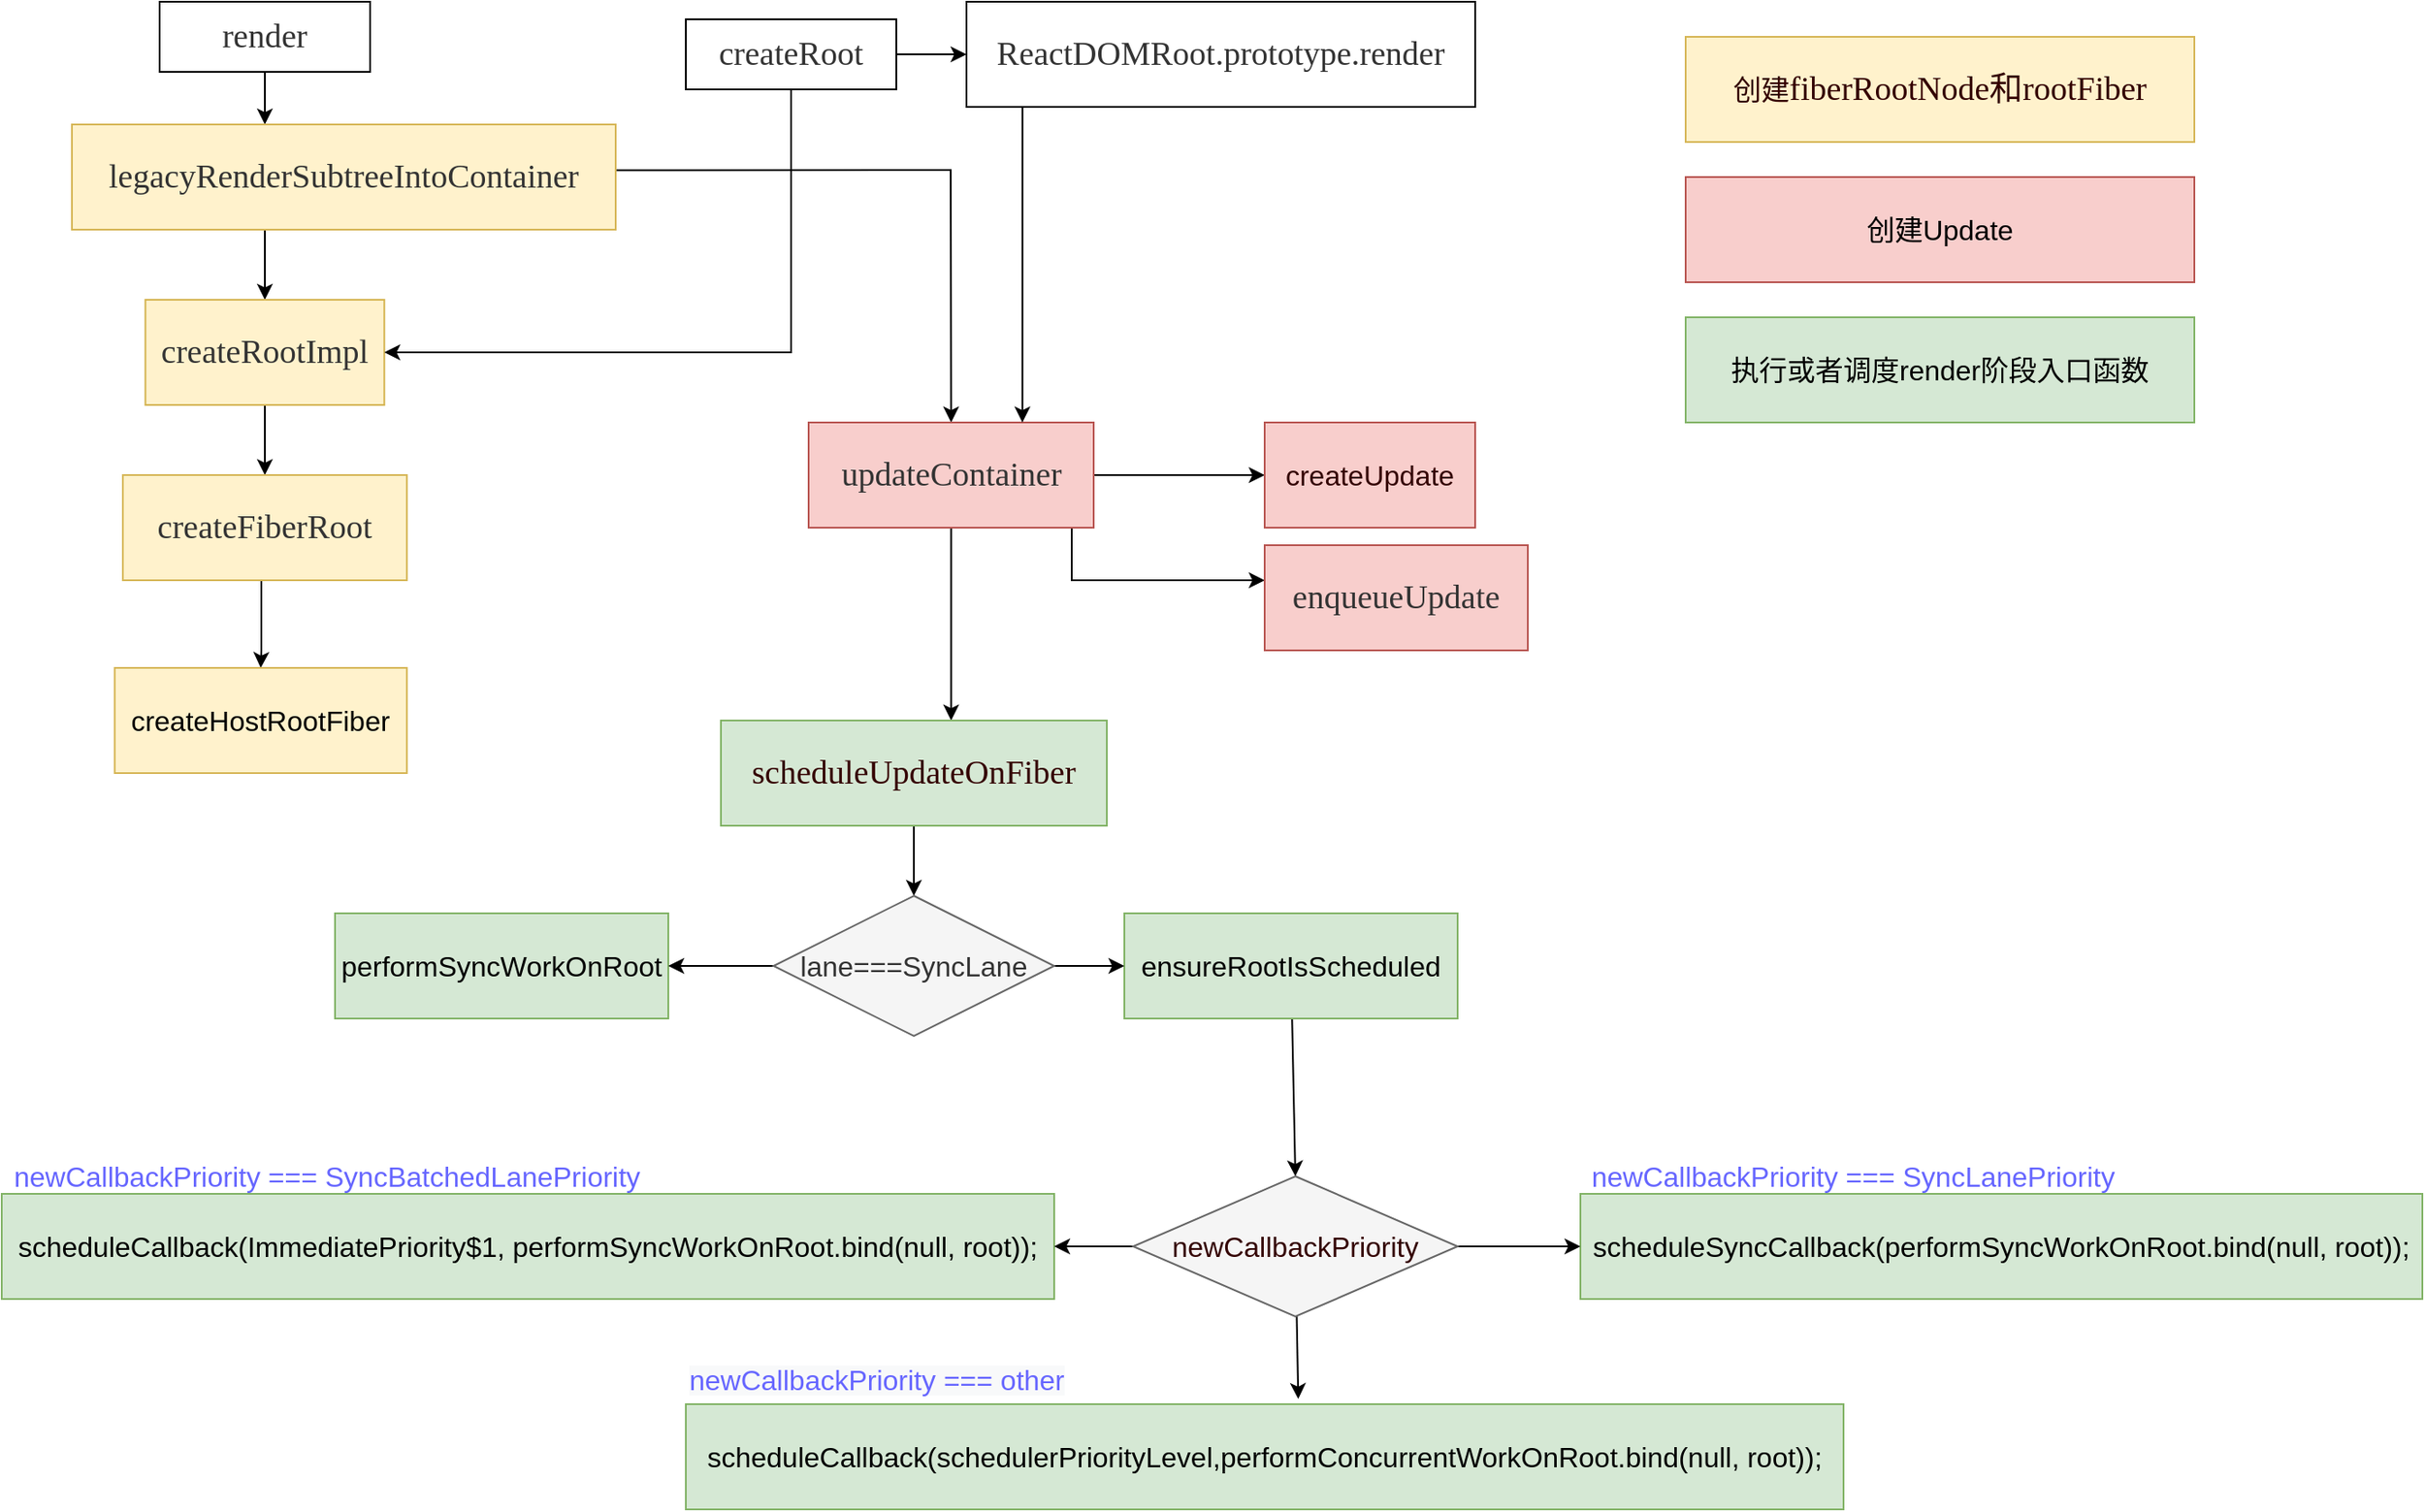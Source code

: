 <mxfile version="14.0.1" type="github" pages="9">
  <diagram id="T-0TTRabOmarUsiCqBks" name="Page-1">
    <mxGraphModel dx="1876" dy="1071" grid="1" gridSize="10" guides="1" tooltips="1" connect="1" arrows="1" fold="1" page="1" pageScale="1" pageWidth="827" pageHeight="1169" math="0" shadow="0">
      <root>
        <mxCell id="0" />
        <mxCell id="1" parent="0" />
        <mxCell id="knxrKgOrFJBOttm7FoQy-13" value="" style="edgeStyle=orthogonalEdgeStyle;rounded=0;orthogonalLoop=1;jettySize=auto;html=1;" parent="1" source="knxrKgOrFJBOttm7FoQy-11" target="knxrKgOrFJBOttm7FoQy-12" edge="1">
          <mxGeometry relative="1" as="geometry">
            <Array as="points">
              <mxPoint x="180" y="60" />
              <mxPoint x="180" y="60" />
            </Array>
          </mxGeometry>
        </mxCell>
        <mxCell id="knxrKgOrFJBOttm7FoQy-11" value="&lt;span style=&quot;color: rgb(51 , 51 , 51) ; font-family: &amp;#34;vollkorn&amp;#34; , &amp;#34;palatino&amp;#34; , &amp;#34;times&amp;#34; ; font-size: 19px ; text-align: justify ; background-color: rgb(255 , 255 , 255)&quot;&gt;render&lt;/span&gt;" style="rounded=0;whiteSpace=wrap;html=1;" parent="1" vertex="1">
          <mxGeometry x="120" y="10" width="120" height="40" as="geometry" />
        </mxCell>
        <mxCell id="knxrKgOrFJBOttm7FoQy-15" value="" style="edgeStyle=orthogonalEdgeStyle;rounded=0;orthogonalLoop=1;jettySize=auto;html=1;entryX=0.5;entryY=0;entryDx=0;entryDy=0;" parent="1" source="knxrKgOrFJBOttm7FoQy-12" target="knxrKgOrFJBOttm7FoQy-20" edge="1">
          <mxGeometry relative="1" as="geometry">
            <Array as="points">
              <mxPoint x="180" y="170" />
              <mxPoint x="180" y="170" />
            </Array>
            <mxPoint x="130" y="170" as="targetPoint" />
          </mxGeometry>
        </mxCell>
        <mxCell id="hX8fILmPGgHoR9EGwCuq-1" style="edgeStyle=none;rounded=0;orthogonalLoop=1;jettySize=auto;html=1;entryX=0.5;entryY=0;entryDx=0;entryDy=0;strokeWidth=1;fontSize=16;fontColor=#6666FF;exitX=1;exitY=0.436;exitDx=0;exitDy=0;exitPerimeter=0;" edge="1" parent="1" source="knxrKgOrFJBOttm7FoQy-12" target="knxrKgOrFJBOttm7FoQy-25">
          <mxGeometry relative="1" as="geometry">
            <Array as="points">
              <mxPoint x="571" y="106" />
            </Array>
          </mxGeometry>
        </mxCell>
        <mxCell id="knxrKgOrFJBOttm7FoQy-12" value="&lt;span style=&quot;color: rgb(51 , 51 , 51) ; font-family: &amp;#34;vollkorn&amp;#34; , &amp;#34;palatino&amp;#34; , &amp;#34;times&amp;#34; ; font-size: 19px ; text-align: justify ; background-color: rgb(255 , 242 , 204)&quot;&gt;legacyRenderSubtreeIntoContainer&lt;/span&gt;" style="whiteSpace=wrap;html=1;rounded=0;fillColor=#fff2cc;strokeColor=#d6b656;" parent="1" vertex="1">
          <mxGeometry x="70" y="80" width="310" height="60" as="geometry" />
        </mxCell>
        <mxCell id="tFmDYBe74tG5leE996ub-2" style="edgeStyle=none;rounded=0;orthogonalLoop=1;jettySize=auto;html=1;strokeWidth=1;fontSize=16;fontColor=#6666FF;exitX=0.5;exitY=1;exitDx=0;exitDy=0;entryX=0.5;entryY=0;entryDx=0;entryDy=0;" edge="1" parent="1" source="knxrKgOrFJBOttm7FoQy-20" target="knxrKgOrFJBOttm7FoQy-22">
          <mxGeometry relative="1" as="geometry">
            <mxPoint x="170" y="300" as="sourcePoint" />
            <mxPoint x="174" y="370" as="targetPoint" />
            <Array as="points" />
          </mxGeometry>
        </mxCell>
        <mxCell id="knxrKgOrFJBOttm7FoQy-20" value="&lt;span style=&quot;color: rgb(51 , 51 , 51) ; font-family: &amp;#34;vollkorn&amp;#34; , &amp;#34;palatino&amp;#34; , &amp;#34;times&amp;#34; ; font-size: 19px ; font-style: normal ; font-weight: normal ; letter-spacing: normal ; text-align: justify ; text-indent: 0px ; text-transform: none ; word-spacing: 0px ; text-decoration: none ; display: inline ; float: none ; background-color: rgb(255 , 242 , 204)&quot;&gt;createRootImpl&lt;/span&gt;" style="whiteSpace=wrap;html=1;rounded=0;fillColor=#fff2cc;strokeColor=#d6b656;" parent="1" vertex="1">
          <mxGeometry x="111.87" y="180" width="136.25" height="60" as="geometry" />
        </mxCell>
        <mxCell id="pNXK3rBJTafSsgdG6akQ-2" value="" style="edgeStyle=orthogonalEdgeStyle;rounded=0;orthogonalLoop=1;jettySize=auto;html=1;entryX=0.5;entryY=0;entryDx=0;entryDy=0;" edge="1" parent="1" source="knxrKgOrFJBOttm7FoQy-22" target="pNXK3rBJTafSsgdG6akQ-1">
          <mxGeometry relative="1" as="geometry">
            <mxPoint x="118.358" y="410" as="sourcePoint" />
            <Array as="points">
              <mxPoint x="178" y="380" />
              <mxPoint x="178" y="380" />
            </Array>
          </mxGeometry>
        </mxCell>
        <mxCell id="knxrKgOrFJBOttm7FoQy-22" value="&lt;span style=&quot;color: rgb(51 , 51 , 51) ; font-family: &amp;#34;vollkorn&amp;#34; , &amp;#34;palatino&amp;#34; , &amp;#34;times&amp;#34; ; font-size: 19px ; text-align: justify ; background-color: rgb(255 , 242 , 204)&quot;&gt;createFiberRoot&lt;/span&gt;" style="whiteSpace=wrap;html=1;rounded=0;fillColor=#fff2cc;strokeColor=#d6b656;" parent="1" vertex="1">
          <mxGeometry x="99.06" y="280" width="161.88" height="60" as="geometry" />
        </mxCell>
        <mxCell id="knxrKgOrFJBOttm7FoQy-28" value="" style="edgeStyle=orthogonalEdgeStyle;rounded=0;orthogonalLoop=1;jettySize=auto;html=1;" parent="1" source="knxrKgOrFJBOttm7FoQy-25" target="knxrKgOrFJBOttm7FoQy-27" edge="1">
          <mxGeometry relative="1" as="geometry">
            <Array as="points">
              <mxPoint x="640" y="340" />
            </Array>
          </mxGeometry>
        </mxCell>
        <mxCell id="knxrKgOrFJBOttm7FoQy-33" value="" style="edgeStyle=orthogonalEdgeStyle;rounded=0;orthogonalLoop=1;jettySize=auto;html=1;" parent="1" source="knxrKgOrFJBOttm7FoQy-25" target="knxrKgOrFJBOttm7FoQy-32" edge="1">
          <mxGeometry relative="1" as="geometry">
            <Array as="points">
              <mxPoint x="540" y="420" />
            </Array>
          </mxGeometry>
        </mxCell>
        <mxCell id="hX8fILmPGgHoR9EGwCuq-4" style="edgeStyle=none;rounded=0;orthogonalLoop=1;jettySize=auto;html=1;entryX=0;entryY=0.5;entryDx=0;entryDy=0;strokeWidth=1;fontSize=16;fontColor=#6666FF;" edge="1" parent="1" source="knxrKgOrFJBOttm7FoQy-25" target="hX8fILmPGgHoR9EGwCuq-3">
          <mxGeometry relative="1" as="geometry" />
        </mxCell>
        <mxCell id="knxrKgOrFJBOttm7FoQy-25" value="&lt;span style=&quot;color: rgb(51 , 51 , 51) ; font-family: &amp;#34;vollkorn&amp;#34; , &amp;#34;palatino&amp;#34; , &amp;#34;times&amp;#34; ; font-size: 19px ; font-style: normal ; font-weight: normal ; letter-spacing: normal ; text-align: justify ; text-indent: 0px ; text-transform: none ; word-spacing: 0px ; text-decoration: none ; display: inline ; float: none ; background-color: rgb(248 , 206 , 204)&quot;&gt;updateContainer&lt;/span&gt;" style="whiteSpace=wrap;html=1;rounded=0;fillColor=#f8cecc;strokeColor=#b85450;" parent="1" vertex="1">
          <mxGeometry x="490" y="250" width="162.5" height="60" as="geometry" />
        </mxCell>
        <mxCell id="knxrKgOrFJBOttm7FoQy-27" value="&lt;span style=&quot;color: rgb(51 , 51 , 51) ; font-family: &amp;#34;vollkorn&amp;#34; , &amp;#34;palatino&amp;#34; , &amp;#34;times&amp;#34; ; font-size: 19px ; text-align: justify ; background-color: rgb(248 , 206 , 204)&quot;&gt;enqueueUpdate&lt;/span&gt;" style="whiteSpace=wrap;html=1;rounded=0;fillColor=#f8cecc;strokeColor=#b85450;" parent="1" vertex="1">
          <mxGeometry x="750" y="320" width="150" height="60" as="geometry" />
        </mxCell>
        <mxCell id="knxrKgOrFJBOttm7FoQy-36" value="" style="edgeStyle=orthogonalEdgeStyle;rounded=0;orthogonalLoop=1;jettySize=auto;html=1;" parent="1" source="knxrKgOrFJBOttm7FoQy-30" target="knxrKgOrFJBOttm7FoQy-35" edge="1">
          <mxGeometry relative="1" as="geometry" />
        </mxCell>
        <mxCell id="tFmDYBe74tG5leE996ub-5" style="edgeStyle=none;rounded=0;orthogonalLoop=1;jettySize=auto;html=1;strokeWidth=1;fontSize=16;fontColor=#6666FF;entryX=1;entryY=0.5;entryDx=0;entryDy=0;" edge="1" parent="1" source="knxrKgOrFJBOttm7FoQy-30" target="knxrKgOrFJBOttm7FoQy-20">
          <mxGeometry relative="1" as="geometry">
            <mxPoint x="560.94" y="40" as="targetPoint" />
            <Array as="points">
              <mxPoint x="480" y="210" />
            </Array>
          </mxGeometry>
        </mxCell>
        <mxCell id="knxrKgOrFJBOttm7FoQy-30" value="&lt;span style=&quot;color: rgb(51 , 51 , 51) ; font-family: &amp;#34;vollkorn&amp;#34; , &amp;#34;palatino&amp;#34; , &amp;#34;times&amp;#34; ; font-size: 19px ; text-align: justify ; background-color: rgb(255 , 255 , 255)&quot;&gt;createRoot&lt;/span&gt;" style="rounded=0;whiteSpace=wrap;html=1;" parent="1" vertex="1">
          <mxGeometry x="420" y="20" width="120" height="40" as="geometry" />
        </mxCell>
        <mxCell id="eJVErmZc-hzEECCzXBHc-2" style="edgeStyle=none;rounded=0;orthogonalLoop=1;jettySize=auto;html=1;exitX=0.5;exitY=1;exitDx=0;exitDy=0;strokeWidth=1;fontSize=16;fontColor=#6666FF;entryX=0.5;entryY=0;entryDx=0;entryDy=0;" edge="1" parent="1" source="knxrKgOrFJBOttm7FoQy-32" target="TcT8CJEbj1Qw_7qe_aiY-4">
          <mxGeometry relative="1" as="geometry">
            <mxPoint x="550" y="520" as="targetPoint" />
          </mxGeometry>
        </mxCell>
        <mxCell id="knxrKgOrFJBOttm7FoQy-32" value="&lt;span style=&quot;font-family: &amp;#34;vollkorn&amp;#34; , &amp;#34;palatino&amp;#34; , &amp;#34;times&amp;#34; ; font-size: 19px ; text-align: justify ; background-color: rgb(213 , 232 , 212)&quot;&gt;&lt;font color=&quot;#330000&quot;&gt;scheduleUpdateOnFiber&lt;/font&gt;&lt;/span&gt;" style="whiteSpace=wrap;html=1;rounded=0;fillColor=#d5e8d4;strokeColor=#82b366;" parent="1" vertex="1">
          <mxGeometry x="440" y="420" width="220" height="60" as="geometry" />
        </mxCell>
        <mxCell id="knxrKgOrFJBOttm7FoQy-37" style="edgeStyle=orthogonalEdgeStyle;rounded=0;orthogonalLoop=1;jettySize=auto;html=1;exitX=0.5;exitY=1;exitDx=0;exitDy=0;entryX=0.75;entryY=0;entryDx=0;entryDy=0;" parent="1" source="knxrKgOrFJBOttm7FoQy-35" target="knxrKgOrFJBOttm7FoQy-25" edge="1">
          <mxGeometry relative="1" as="geometry">
            <Array as="points">
              <mxPoint x="612" y="60" />
            </Array>
          </mxGeometry>
        </mxCell>
        <mxCell id="knxrKgOrFJBOttm7FoQy-35" value="&lt;span style=&quot;color: rgb(51 , 51 , 51) ; font-family: &amp;#34;vollkorn&amp;#34; , &amp;#34;palatino&amp;#34; , &amp;#34;times&amp;#34; ; font-size: 19px ; text-align: justify ; background-color: rgb(255 , 255 , 255)&quot;&gt;ReactDOMRoot.prototype.render&lt;/span&gt;" style="whiteSpace=wrap;html=1;rounded=0;" parent="1" vertex="1">
          <mxGeometry x="580" y="10" width="290" height="60" as="geometry" />
        </mxCell>
        <mxCell id="zcelUr1XZiUG5QZzuq9t-1" value="&lt;font style=&quot;font-size: 16px&quot;&gt;performSyncWorkOnRoot&lt;/font&gt;" style="whiteSpace=wrap;html=1;rounded=0;fillColor=#d5e8d4;strokeColor=#82b366;" vertex="1" parent="1">
          <mxGeometry x="220" y="530" width="190" height="60" as="geometry" />
        </mxCell>
        <mxCell id="TcT8CJEbj1Qw_7qe_aiY-27" style="edgeStyle=none;rounded=0;orthogonalLoop=1;jettySize=auto;html=1;entryX=0.5;entryY=0;entryDx=0;entryDy=0;strokeWidth=1;fontSize=16;fontColor=#6666FF;" edge="1" parent="1" source="zcelUr1XZiUG5QZzuq9t-3" target="TcT8CJEbj1Qw_7qe_aiY-25">
          <mxGeometry relative="1" as="geometry" />
        </mxCell>
        <mxCell id="zcelUr1XZiUG5QZzuq9t-3" value="&lt;font style=&quot;font-size: 16px&quot;&gt;ensureRootIsScheduled&lt;/font&gt;" style="whiteSpace=wrap;html=1;rounded=0;fillColor=#d5e8d4;strokeColor=#82b366;" vertex="1" parent="1">
          <mxGeometry x="670" y="530" width="190" height="60" as="geometry" />
        </mxCell>
        <mxCell id="zcelUr1XZiUG5QZzuq9t-5" value="&lt;font style=&quot;font-size: 16px&quot;&gt;scheduleCallback(schedulerPriorityLevel,performConcurrentWorkOnRoot.bind(null, root));&lt;/font&gt;" style="whiteSpace=wrap;html=1;rounded=0;fillColor=#d5e8d4;strokeColor=#82b366;" vertex="1" parent="1">
          <mxGeometry x="420" y="810" width="660" height="60" as="geometry" />
        </mxCell>
        <mxCell id="pNXK3rBJTafSsgdG6akQ-1" value="&lt;font style=&quot;font-size: 16px&quot;&gt;createHostRootFiber&lt;/font&gt;" style="whiteSpace=wrap;html=1;rounded=0;fillColor=#fff2cc;strokeColor=#d6b656;" vertex="1" parent="1">
          <mxGeometry x="94.38" y="390" width="166.56" height="60" as="geometry" />
        </mxCell>
        <mxCell id="hX8fILmPGgHoR9EGwCuq-3" value="&lt;font color=&quot;#330000&quot;&gt;createUpdate&lt;/font&gt;" style="rounded=0;whiteSpace=wrap;html=1;strokeWidth=1;fontSize=16;fillColor=#f8cecc;strokeColor=#b85450;" vertex="1" parent="1">
          <mxGeometry x="750" y="250" width="120" height="60" as="geometry" />
        </mxCell>
        <mxCell id="eJVErmZc-hzEECCzXBHc-5" value="&lt;font color=&quot;#330000&quot; style=&quot;background-color: rgb(255 , 242 , 204)&quot;&gt;创建&lt;span style=&quot;font-family: &amp;#34;vollkorn&amp;#34; , &amp;#34;palatino&amp;#34; , &amp;#34;times&amp;#34; ; font-size: 19px ; text-align: justify&quot;&gt;fiberRootNode和&lt;/span&gt;&lt;span style=&quot;font-family: &amp;#34;vollkorn&amp;#34; , &amp;#34;palatino&amp;#34; , &amp;#34;times&amp;#34; ; font-size: 19px ; text-align: justify&quot;&gt;rootFiber&lt;/span&gt;&lt;/font&gt;" style="rounded=0;whiteSpace=wrap;html=1;strokeWidth=1;fontSize=16;fillColor=#fff2cc;strokeColor=#d6b656;" vertex="1" parent="1">
          <mxGeometry x="990" y="30" width="290" height="60" as="geometry" />
        </mxCell>
        <mxCell id="eJVErmZc-hzEECCzXBHc-6" value="创建Update" style="rounded=0;whiteSpace=wrap;html=1;strokeWidth=1;fontSize=16;fillColor=#f8cecc;strokeColor=#b85450;" vertex="1" parent="1">
          <mxGeometry x="990" y="110" width="290" height="60" as="geometry" />
        </mxCell>
        <mxCell id="eJVErmZc-hzEECCzXBHc-10" value="&lt;span style=&quot;font-size: 16px&quot;&gt;执行或者调度render阶段入口函数&lt;/span&gt;" style="whiteSpace=wrap;html=1;rounded=0;fillColor=#d5e8d4;strokeColor=#82b366;" vertex="1" parent="1">
          <mxGeometry x="990" y="190" width="290" height="60" as="geometry" />
        </mxCell>
        <mxCell id="TcT8CJEbj1Qw_7qe_aiY-1" value="&lt;font style=&quot;font-size: 16px&quot;&gt;scheduleSyncCallback(performSyncWorkOnRoot.bind(null, root));&lt;/font&gt;" style="whiteSpace=wrap;html=1;rounded=0;fillColor=#d5e8d4;strokeColor=#82b366;" vertex="1" parent="1">
          <mxGeometry x="930" y="690" width="480" height="60" as="geometry" />
        </mxCell>
        <mxCell id="TcT8CJEbj1Qw_7qe_aiY-5" style="edgeStyle=none;rounded=0;orthogonalLoop=1;jettySize=auto;html=1;strokeWidth=1;fontSize=16;fontColor=#6666FF;" edge="1" parent="1" source="TcT8CJEbj1Qw_7qe_aiY-4" target="zcelUr1XZiUG5QZzuq9t-1">
          <mxGeometry relative="1" as="geometry" />
        </mxCell>
        <mxCell id="TcT8CJEbj1Qw_7qe_aiY-7" style="edgeStyle=none;rounded=0;orthogonalLoop=1;jettySize=auto;html=1;entryX=0;entryY=0.5;entryDx=0;entryDy=0;strokeWidth=1;fontSize=16;fontColor=#6666FF;" edge="1" parent="1" source="TcT8CJEbj1Qw_7qe_aiY-4" target="zcelUr1XZiUG5QZzuq9t-3">
          <mxGeometry relative="1" as="geometry" />
        </mxCell>
        <mxCell id="TcT8CJEbj1Qw_7qe_aiY-4" value="lane===SyncLane" style="rhombus;whiteSpace=wrap;html=1;strokeWidth=1;fillColor=#f5f5f5;fontSize=16;fontColor=#333333;strokeColor=#666666;" vertex="1" parent="1">
          <mxGeometry x="470" y="520" width="160" height="80" as="geometry" />
        </mxCell>
        <mxCell id="TcT8CJEbj1Qw_7qe_aiY-20" value="newCallbackPriority === SyncLanePriority" style="text;html=1;align=center;verticalAlign=middle;resizable=0;points=[];autosize=1;fontSize=16;fontColor=#6666FF;" vertex="1" parent="1">
          <mxGeometry x="930" y="670" width="310" height="20" as="geometry" />
        </mxCell>
        <mxCell id="TcT8CJEbj1Qw_7qe_aiY-21" value="&lt;font style=&quot;font-size: 16px&quot;&gt;scheduleCallback(ImmediatePriority$1, performSyncWorkOnRoot.bind(null, root));&lt;/font&gt;" style="whiteSpace=wrap;html=1;rounded=0;fillColor=#d5e8d4;strokeColor=#82b366;" vertex="1" parent="1">
          <mxGeometry x="30" y="690" width="600" height="60" as="geometry" />
        </mxCell>
        <mxCell id="TcT8CJEbj1Qw_7qe_aiY-23" value="newCallbackPriority === SyncBatchedLanePriority" style="text;html=1;align=center;verticalAlign=middle;resizable=0;points=[];autosize=1;fontSize=16;fontColor=#6666FF;" vertex="1" parent="1">
          <mxGeometry x="30" y="670" width="370" height="20" as="geometry" />
        </mxCell>
        <mxCell id="TcT8CJEbj1Qw_7qe_aiY-28" style="edgeStyle=none;rounded=0;orthogonalLoop=1;jettySize=auto;html=1;entryX=0;entryY=0.5;entryDx=0;entryDy=0;strokeWidth=1;fontSize=16;fontColor=#6666FF;" edge="1" parent="1" source="TcT8CJEbj1Qw_7qe_aiY-25" target="TcT8CJEbj1Qw_7qe_aiY-1">
          <mxGeometry relative="1" as="geometry" />
        </mxCell>
        <mxCell id="TcT8CJEbj1Qw_7qe_aiY-29" style="edgeStyle=none;rounded=0;orthogonalLoop=1;jettySize=auto;html=1;strokeWidth=1;fontSize=16;fontColor=#6666FF;" edge="1" parent="1" source="TcT8CJEbj1Qw_7qe_aiY-25" target="TcT8CJEbj1Qw_7qe_aiY-21">
          <mxGeometry relative="1" as="geometry" />
        </mxCell>
        <mxCell id="TcT8CJEbj1Qw_7qe_aiY-30" style="edgeStyle=none;rounded=0;orthogonalLoop=1;jettySize=auto;html=1;entryX=0.529;entryY=-0.05;entryDx=0;entryDy=0;entryPerimeter=0;strokeWidth=1;fontSize=16;fontColor=#6666FF;" edge="1" parent="1" source="TcT8CJEbj1Qw_7qe_aiY-25" target="zcelUr1XZiUG5QZzuq9t-5">
          <mxGeometry relative="1" as="geometry" />
        </mxCell>
        <mxCell id="TcT8CJEbj1Qw_7qe_aiY-25" value="&lt;font color=&quot;#330000&quot;&gt;newCallbackPriority&lt;/font&gt;" style="rhombus;whiteSpace=wrap;html=1;strokeWidth=1;fillColor=#f5f5f5;fontSize=16;fontColor=#333333;strokeColor=#666666;" vertex="1" parent="1">
          <mxGeometry x="675" y="680" width="185" height="80" as="geometry" />
        </mxCell>
        <mxCell id="c7FZb4y9PuiQlEyLDrDT-1" value="&lt;span style=&quot;color: rgb(102 , 102 , 255) ; font-family: &amp;#34;helvetica&amp;#34; ; font-size: 16px ; font-style: normal ; font-weight: 400 ; letter-spacing: normal ; text-align: center ; text-indent: 0px ; text-transform: none ; word-spacing: 0px ; background-color: rgb(248 , 249 , 250) ; display: inline ; float: none&quot;&gt;newCallbackPriority === other&lt;/span&gt;" style="text;whiteSpace=wrap;html=1;fontSize=1;fontColor=#6666FF;" vertex="1" parent="1">
          <mxGeometry x="420" y="780" width="380" height="20" as="geometry" />
        </mxCell>
      </root>
    </mxGraphModel>
  </diagram>
  <diagram id="I2QeTn85nPj7NLiVw9hx" name="Page-2">
    <mxGraphModel dx="2234" dy="1972" grid="1" gridSize="10" guides="1" tooltips="1" connect="1" arrows="1" fold="1" page="1" pageScale="1" pageWidth="827" pageHeight="1169" math="0" shadow="0">
      <root>
        <mxCell id="XqVWHYIMarAri33oOuAz-0" />
        <mxCell id="XqVWHYIMarAri33oOuAz-1" parent="XqVWHYIMarAri33oOuAz-0" />
        <mxCell id="WqtkJ0UClnYk493TSoWW-2" value="" style="edgeStyle=orthogonalEdgeStyle;rounded=0;orthogonalLoop=1;jettySize=auto;html=1;" parent="XqVWHYIMarAri33oOuAz-1" source="WqtkJ0UClnYk493TSoWW-0" target="WqtkJ0UClnYk493TSoWW-1" edge="1">
          <mxGeometry relative="1" as="geometry" />
        </mxCell>
        <mxCell id="WqtkJ0UClnYk493TSoWW-0" value="&lt;pre class=&quot;language-sh&quot; style=&quot;background: transparent ; font-family: &amp;#34;consolas&amp;#34; , &amp;#34;monaco&amp;#34; , &amp;#34;andale mono&amp;#34; , &amp;#34;ubuntu mono&amp;#34; , monospace ; font-size: 16px ; text-align: left ; word-spacing: 0px ; word-break: normal ; overflow-wrap: normal ; line-height: 1.4 ; padding: 1.25rem 1.5rem ; margin: 0.85rem 0px ; overflow: auto ; border-radius: 6px ; position: relative ; z-index: 1 ; font-style: normal ; font-weight: 400 ; letter-spacing: normal ; text-indent: 0px ; text-transform: none&quot;&gt;&lt;pre class=&quot;language-sh&quot; style=&quot;background: transparent ; font-family: &amp;#34;consolas&amp;#34; , &amp;#34;monaco&amp;#34; , &amp;#34;andale mono&amp;#34; , &amp;#34;ubuntu mono&amp;#34; , monospace ; word-break: normal ; overflow-wrap: normal ; line-height: 1.4 ; padding: 1.25rem 1.5rem ; margin-top: 0.85rem ; margin-bottom: 0.85rem ; overflow: auto ; border-radius: 6px ; position: relative ; z-index: 1&quot;&gt;&lt;code style=&quot;padding: 0px ; margin: 0px ; background-color: transparent ; border-radius: 0px&quot;&gt;createRootImpl（&lt;font color=&quot;#330000&quot; style=&quot;font-size: 16px&quot;&gt;创建&lt;/font&gt;&lt;/code&gt;fiberRootNode、rootFiber）&lt;/pre&gt;&lt;/pre&gt;" style="rounded=0;whiteSpace=wrap;html=1;fillColor=#FFFFFF;" parent="XqVWHYIMarAri33oOuAz-1" vertex="1">
          <mxGeometry x="-135" y="10" width="750" height="60" as="geometry" />
        </mxCell>
        <mxCell id="WqtkJ0UClnYk493TSoWW-4" value="" style="edgeStyle=orthogonalEdgeStyle;rounded=0;orthogonalLoop=1;jettySize=auto;html=1;" parent="XqVWHYIMarAri33oOuAz-1" source="WqtkJ0UClnYk493TSoWW-1" target="WqtkJ0UClnYk493TSoWW-3" edge="1">
          <mxGeometry relative="1" as="geometry" />
        </mxCell>
        <mxCell id="WqtkJ0UClnYk493TSoWW-1" value="&lt;span style=&quot;color: rgb(51 , 51 , 51) ; font-family: &amp;#34;vollkorn&amp;#34; , &amp;#34;palatino&amp;#34; , &amp;#34;times&amp;#34; ; font-size: 19px ; text-align: justify ; background-color: rgb(254 , 254 , 254)&quot;&gt;updateContainer&lt;code style=&quot;background-color: transparent ; text-align: left ; color: rgb(0 , 0 , 0) ; padding: 0px ; margin: 0px ; font-size: 0.85em ; border-radius: 0px&quot;&gt;&lt;font color=&quot;#330000&quot;&gt;(&lt;/font&gt;&lt;/code&gt;&lt;span style=&quot;background-color: transparent ; font-family: &amp;#34;consolas&amp;#34; , &amp;#34;monaco&amp;#34; , &amp;#34;andale mono&amp;#34; , &amp;#34;ubuntu mono&amp;#34; , monospace ; font-size: 16px ; text-align: left ; color: rgb(0 , 0 , 0)&quot;&gt;创建Update对象 保存在updateQueue环状链表中)&lt;/span&gt;&lt;br&gt;&lt;/span&gt;" style="whiteSpace=wrap;html=1;rounded=0;fillColor=#FFFFFF;" parent="XqVWHYIMarAri33oOuAz-1" vertex="1">
          <mxGeometry x="-30" y="120" width="540" height="60" as="geometry" />
        </mxCell>
        <mxCell id="WqtkJ0UClnYk493TSoWW-7" value="" style="edgeStyle=orthogonalEdgeStyle;rounded=0;orthogonalLoop=1;jettySize=auto;html=1;" parent="XqVWHYIMarAri33oOuAz-1" source="WqtkJ0UClnYk493TSoWW-3" target="WqtkJ0UClnYk493TSoWW-6" edge="1">
          <mxGeometry relative="1" as="geometry" />
        </mxCell>
        <mxCell id="WqtkJ0UClnYk493TSoWW-3" value="&lt;div style=&quot;text-align: left ; font-size: 16px&quot;&gt;&lt;font color=&quot;#330000&quot; style=&quot;font-size: 16px&quot;&gt;&lt;span style=&quot;font-family: &amp;#34;vollkorn&amp;#34; , &amp;#34;palatino&amp;#34; , &amp;#34;times&amp;#34; ; text-align: justify ; background-color: rgb(254 , 254 , 254)&quot;&gt;sc&lt;/span&gt;&lt;span style=&quot;font-family: &amp;#34;vollkorn&amp;#34; , &amp;#34;palatino&amp;#34; , &amp;#34;times&amp;#34; ; text-align: justify ; background-color: rgb(254 , 254 , 254)&quot;&gt;h&lt;/span&gt;&lt;span style=&quot;font-family: &amp;#34;vollkorn&amp;#34; , &amp;#34;palatino&amp;#34; , &amp;#34;times&amp;#34; ; text-align: justify ; background-color: rgb(254 , 254 , 254)&quot;&gt;e&lt;/span&gt;&lt;span style=&quot;font-family: &amp;#34;vollkorn&amp;#34; , &amp;#34;palatino&amp;#34; , &amp;#34;times&amp;#34; ; text-align: justify ; background-color: rgb(254 , 254 , 254)&quot;&gt;du&lt;/span&gt;&lt;span style=&quot;font-family: &amp;#34;vollkorn&amp;#34; , &amp;#34;palatino&amp;#34; , &amp;#34;times&amp;#34; ; text-align: justify ; background-color: rgb(254 , 254 , 254)&quot;&gt;leUpdateOnFiber&lt;/span&gt;&lt;span style=&quot;text-align: justify ; background-color: rgb(254 , 254 , 254)&quot;&gt;&lt;font face=&quot;monospace&quot; style=&quot;font-size: 16px&quot;&gt;（在Fiber中调度update）&lt;/font&gt;&lt;/span&gt;&lt;/font&gt;&lt;/div&gt;&lt;div style=&quot;text-align: left ; font-size: 16px&quot;&gt;&lt;span style=&quot;background-color: transparent&quot;&gt;&lt;font color=&quot;#330000&quot; style=&quot;font-size: 16px&quot;&gt;ensureRootIsScheduled（调度根节点）&lt;/font&gt;&lt;/span&gt;&lt;/div&gt;" style="whiteSpace=wrap;html=1;rounded=0;fillColor=#FFFFFF;" parent="XqVWHYIMarAri33oOuAz-1" vertex="1">
          <mxGeometry x="-81.25" y="250" width="642.5" height="60" as="geometry" />
        </mxCell>
        <mxCell id="WqtkJ0UClnYk493TSoWW-9" value="" style="edgeStyle=orthogonalEdgeStyle;rounded=0;orthogonalLoop=1;jettySize=auto;html=1;" parent="XqVWHYIMarAri33oOuAz-1" source="WqtkJ0UClnYk493TSoWW-6" target="WqtkJ0UClnYk493TSoWW-8" edge="1">
          <mxGeometry relative="1" as="geometry" />
        </mxCell>
        <mxCell id="WqtkJ0UClnYk493TSoWW-6" value="&lt;pre class=&quot;language-sh&quot; style=&quot;background: transparent ; font-family: &amp;#34;consolas&amp;#34; , &amp;#34;monaco&amp;#34; , &amp;#34;andale mono&amp;#34; , &amp;#34;ubuntu mono&amp;#34; , monospace ; font-size: 16px ; text-align: left ; word-break: normal ; overflow-wrap: normal ; line-height: 1.4 ; padding: 1.25rem 1.5rem ; margin-top: 0.85rem ; margin-bottom: 0.85rem ; overflow: auto ; border-radius: 6px ; position: relative ; z-index: 1&quot;&gt;&lt;font color=&quot;#330000&quot;&gt;&lt;code style=&quot;padding: 0px ; margin: 0px ; background-color: transparent ; border-radius: 0px&quot;&gt;&lt;font style=&quot;font-size: 16px&quot;&gt;&lt;span class=&quot;token variable&quot;&gt;performSyncWorkOnRoot | &lt;/span&gt;&lt;span class=&quot;token variable&quot;&gt;performConcurrentWorkOnRoot (&lt;/span&gt;&lt;/font&gt;&lt;/code&gt;render阶段)&lt;/font&gt;&lt;/pre&gt;" style="whiteSpace=wrap;html=1;rounded=0;fillColor=#FFFFFF;" parent="XqVWHYIMarAri33oOuAz-1" vertex="1">
          <mxGeometry x="-115" y="390" width="710" height="60" as="geometry" />
        </mxCell>
        <mxCell id="WqtkJ0UClnYk493TSoWW-8" value="&lt;pre class=&quot;language-sh&quot; style=&quot;background: transparent ; font-family: &amp;#34;consolas&amp;#34; , &amp;#34;monaco&amp;#34; , &amp;#34;andale mono&amp;#34; , &amp;#34;ubuntu mono&amp;#34; , monospace ; font-size: 16px ; text-align: left ; word-break: normal ; overflow-wrap: normal ; line-height: 1.4 ; padding: 1.25rem 1.5rem ; margin-top: 0.85rem ; margin-bottom: 0.85rem ; overflow: auto ; border-radius: 6px ; position: relative ; z-index: 1&quot;&gt;&lt;font color=&quot;#330000&quot;&gt;&lt;code style=&quot;padding: 0px ; margin: 0px ; background-color: transparent ; border-radius: 0px&quot;&gt;&lt;span class=&quot;token variable&quot;&gt;&lt;font style=&quot;font-size: 16px&quot;&gt;commitRoot（&lt;/font&gt;&lt;/span&gt;&lt;/code&gt;commit阶段）&lt;/font&gt;&lt;/pre&gt;" style="whiteSpace=wrap;html=1;rounded=0;fillColor=#FFFFFF;" parent="XqVWHYIMarAri33oOuAz-1" vertex="1">
          <mxGeometry x="110" y="530" width="260" height="60" as="geometry" />
        </mxCell>
      </root>
    </mxGraphModel>
  </diagram>
  <diagram id="AKlRvEp3978I-dRj6WrD" name="Page-3">
    <mxGraphModel dx="1407" dy="803" grid="1" gridSize="10" guides="1" tooltips="1" connect="1" arrows="1" fold="1" page="1" pageScale="1" pageWidth="827" pageHeight="1169" math="0" shadow="0">
      <root>
        <mxCell id="CxsiBZp---OUuzThcZeD-0" />
        <mxCell id="CxsiBZp---OUuzThcZeD-1" parent="CxsiBZp---OUuzThcZeD-0" />
        <mxCell id="CxsiBZp---OUuzThcZeD-2" value="&lt;font style=&quot;font-size: 16px&quot;&gt;FiberRootNode&lt;/font&gt;" style="rounded=0;whiteSpace=wrap;html=1;" vertex="1" parent="CxsiBZp---OUuzThcZeD-1">
          <mxGeometry x="190" y="200" width="120" height="60" as="geometry" />
        </mxCell>
        <mxCell id="CxsiBZp---OUuzThcZeD-3" value="&lt;font style=&quot;font-size: 16px&quot;&gt;rootFiber&lt;/font&gt;" style="rounded=0;whiteSpace=wrap;html=1;" vertex="1" parent="CxsiBZp---OUuzThcZeD-1">
          <mxGeometry x="100" y="370" width="120" height="60" as="geometry" />
        </mxCell>
        <mxCell id="CxsiBZp---OUuzThcZeD-4" value="" style="endArrow=classic;startArrow=classic;html=1;entryX=0.5;entryY=1;entryDx=0;entryDy=0;exitX=0.5;exitY=0;exitDx=0;exitDy=0;" edge="1" parent="CxsiBZp---OUuzThcZeD-1" source="CxsiBZp---OUuzThcZeD-3" target="CxsiBZp---OUuzThcZeD-2">
          <mxGeometry width="50" height="50" relative="1" as="geometry">
            <mxPoint x="160" y="360" as="sourcePoint" />
            <mxPoint x="210" y="310" as="targetPoint" />
          </mxGeometry>
        </mxCell>
        <mxCell id="CxsiBZp---OUuzThcZeD-7" value="&lt;font style=&quot;font-size: 16px&quot; color=&quot;#7aafff&quot;&gt;current&lt;/font&gt;" style="edgeLabel;html=1;align=center;verticalAlign=middle;resizable=0;points=[];" vertex="1" connectable="0" parent="CxsiBZp---OUuzThcZeD-4">
          <mxGeometry x="-0.022" y="-1" relative="1" as="geometry">
            <mxPoint x="-45.1" y="-6.46" as="offset" />
          </mxGeometry>
        </mxCell>
        <mxCell id="CxsiBZp---OUuzThcZeD-8" value="&lt;font style=&quot;font-size: 16px&quot; color=&quot;#7aafff&quot;&gt;stateNode&lt;/font&gt;" style="text;html=1;align=center;verticalAlign=middle;resizable=0;points=[];autosize=1;" vertex="1" parent="CxsiBZp---OUuzThcZeD-1">
          <mxGeometry x="230" y="300" width="90" height="20" as="geometry" />
        </mxCell>
      </root>
    </mxGraphModel>
  </diagram>
  <diagram id="pQ9U5Khi-AmOMjb4uVF4" name="Page-4">
    <mxGraphModel dx="1407" dy="803" grid="1" gridSize="10" guides="1" tooltips="1" connect="1" arrows="1" fold="1" page="1" pageScale="1" pageWidth="827" pageHeight="1169" math="0" shadow="0">
      <root>
        <mxCell id="5vNLGimK3uI5iIIYFMMe-0" />
        <mxCell id="5vNLGimK3uI5iIIYFMMe-1" parent="5vNLGimK3uI5iIIYFMMe-0" />
        <mxCell id="5vNLGimK3uI5iIIYFMMe-9" value="" style="edgeStyle=none;rounded=0;orthogonalLoop=1;jettySize=auto;html=1;strokeWidth=1;" edge="1" parent="5vNLGimK3uI5iIIYFMMe-1">
          <mxGeometry relative="1" as="geometry">
            <mxPoint x="210" y="280" as="sourcePoint" />
            <mxPoint x="210" y="370" as="targetPoint" />
          </mxGeometry>
        </mxCell>
        <mxCell id="5vNLGimK3uI5iIIYFMMe-35" style="edgeStyle=none;rounded=0;orthogonalLoop=1;jettySize=auto;html=1;exitX=0.75;exitY=0;exitDx=0;exitDy=0;entryX=0.75;entryY=1;entryDx=0;entryDy=0;strokeWidth=1;fontSize=16;fontColor=#6666FF;" edge="1" parent="5vNLGimK3uI5iIIYFMMe-1" source="5vNLGimK3uI5iIIYFMMe-7" target="5vNLGimK3uI5iIIYFMMe-33">
          <mxGeometry relative="1" as="geometry" />
        </mxCell>
        <mxCell id="5vNLGimK3uI5iIIYFMMe-7" value="&lt;font style=&quot;font-size: 16px&quot;&gt;App&lt;/font&gt;" style="rounded=0;whiteSpace=wrap;html=1;strokeWidth=1;" vertex="1" parent="5vNLGimK3uI5iIIYFMMe-1">
          <mxGeometry x="180" y="230" width="120" height="60" as="geometry" />
        </mxCell>
        <mxCell id="5vNLGimK3uI5iIIYFMMe-11" value="" style="edgeStyle=none;rounded=0;orthogonalLoop=1;jettySize=auto;html=1;strokeWidth=1;exitX=0.25;exitY=1;exitDx=0;exitDy=0;entryX=0.25;entryY=0;entryDx=0;entryDy=0;" edge="1" parent="5vNLGimK3uI5iIIYFMMe-1" source="5vNLGimK3uI5iIIYFMMe-8" target="5vNLGimK3uI5iIIYFMMe-10">
          <mxGeometry relative="1" as="geometry" />
        </mxCell>
        <mxCell id="5vNLGimK3uI5iIIYFMMe-20" style="edgeStyle=none;rounded=0;orthogonalLoop=1;jettySize=auto;html=1;strokeWidth=1;entryX=0.75;entryY=1;entryDx=0;entryDy=0;" edge="1" parent="5vNLGimK3uI5iIIYFMMe-1" target="5vNLGimK3uI5iIIYFMMe-7">
          <mxGeometry relative="1" as="geometry">
            <mxPoint x="260" y="295" as="targetPoint" />
            <mxPoint x="270" y="370" as="sourcePoint" />
          </mxGeometry>
        </mxCell>
        <mxCell id="5vNLGimK3uI5iIIYFMMe-22" value="return" style="edgeLabel;html=1;align=center;verticalAlign=middle;resizable=0;points=[];fontSize=16;fontColor=#6666FF;" vertex="1" connectable="0" parent="5vNLGimK3uI5iIIYFMMe-20">
          <mxGeometry x="0.352" y="-2" relative="1" as="geometry">
            <mxPoint x="35.35" y="11.99" as="offset" />
          </mxGeometry>
        </mxCell>
        <mxCell id="5vNLGimK3uI5iIIYFMMe-8" value="div" style="rounded=0;whiteSpace=wrap;html=1;strokeWidth=1;" vertex="1" parent="5vNLGimK3uI5iIIYFMMe-1">
          <mxGeometry x="180" y="370" width="120" height="60" as="geometry" />
        </mxCell>
        <mxCell id="5vNLGimK3uI5iIIYFMMe-13" value="" style="edgeStyle=none;rounded=0;orthogonalLoop=1;jettySize=auto;html=1;strokeWidth=1;" edge="1" parent="5vNLGimK3uI5iIIYFMMe-1" source="5vNLGimK3uI5iIIYFMMe-10" target="5vNLGimK3uI5iIIYFMMe-12">
          <mxGeometry relative="1" as="geometry" />
        </mxCell>
        <mxCell id="5vNLGimK3uI5iIIYFMMe-18" style="edgeStyle=none;rounded=0;orthogonalLoop=1;jettySize=auto;html=1;entryX=0.75;entryY=1;entryDx=0;entryDy=0;strokeWidth=1;exitX=0.75;exitY=0;exitDx=0;exitDy=0;" edge="1" parent="5vNLGimK3uI5iIIYFMMe-1" source="5vNLGimK3uI5iIIYFMMe-10" target="5vNLGimK3uI5iIIYFMMe-8">
          <mxGeometry relative="1" as="geometry" />
        </mxCell>
        <mxCell id="5vNLGimK3uI5iIIYFMMe-10" value="xiao" style="rounded=0;whiteSpace=wrap;html=1;strokeWidth=1;" vertex="1" parent="5vNLGimK3uI5iIIYFMMe-1">
          <mxGeometry x="180" y="510" width="120" height="60" as="geometry" />
        </mxCell>
        <mxCell id="5vNLGimK3uI5iIIYFMMe-15" value="" style="edgeStyle=none;rounded=0;orthogonalLoop=1;jettySize=auto;html=1;strokeWidth=1;exitX=0.25;exitY=1;exitDx=0;exitDy=0;entryX=0.25;entryY=0;entryDx=0;entryDy=0;" edge="1" parent="5vNLGimK3uI5iIIYFMMe-1" source="5vNLGimK3uI5iIIYFMMe-12" target="5vNLGimK3uI5iIIYFMMe-14">
          <mxGeometry relative="1" as="geometry">
            <mxPoint x="430" y="571" as="sourcePoint" />
            <mxPoint x="430" y="649" as="targetPoint" />
          </mxGeometry>
        </mxCell>
        <mxCell id="5vNLGimK3uI5iIIYFMMe-21" style="edgeStyle=none;rounded=0;orthogonalLoop=1;jettySize=auto;html=1;strokeWidth=1;" edge="1" parent="5vNLGimK3uI5iIIYFMMe-1" source="5vNLGimK3uI5iIIYFMMe-12" target="5vNLGimK3uI5iIIYFMMe-8">
          <mxGeometry relative="1" as="geometry" />
        </mxCell>
        <mxCell id="5vNLGimK3uI5iIIYFMMe-12" value="p" style="rounded=0;whiteSpace=wrap;html=1;strokeWidth=1;" vertex="1" parent="5vNLGimK3uI5iIIYFMMe-1">
          <mxGeometry x="610" y="510" width="120" height="60" as="geometry" />
        </mxCell>
        <mxCell id="5vNLGimK3uI5iIIYFMMe-17" style="edgeStyle=none;rounded=0;orthogonalLoop=1;jettySize=auto;html=1;strokeWidth=1;exitX=0.75;exitY=0;exitDx=0;exitDy=0;entryX=0.75;entryY=1;entryDx=0;entryDy=0;" edge="1" parent="5vNLGimK3uI5iIIYFMMe-1" source="5vNLGimK3uI5iIIYFMMe-14" target="5vNLGimK3uI5iIIYFMMe-12">
          <mxGeometry relative="1" as="geometry">
            <mxPoint x="463" y="650" as="sourcePoint" />
            <mxPoint x="463" y="570" as="targetPoint" />
          </mxGeometry>
        </mxCell>
        <mxCell id="5vNLGimK3uI5iIIYFMMe-14" value="chen" style="rounded=0;whiteSpace=wrap;html=1;strokeWidth=1;" vertex="1" parent="5vNLGimK3uI5iIIYFMMe-1">
          <mxGeometry x="610" y="670" width="120" height="60" as="geometry" />
        </mxCell>
        <mxCell id="5vNLGimK3uI5iIIYFMMe-23" value="&lt;font color=&quot;#6666ff&quot;&gt;child&lt;/font&gt;" style="text;html=1;align=center;verticalAlign=middle;resizable=0;points=[];autosize=1;fontSize=16;" vertex="1" parent="5vNLGimK3uI5iIIYFMMe-1">
          <mxGeometry x="150" y="310" width="50" height="20" as="geometry" />
        </mxCell>
        <mxCell id="5vNLGimK3uI5iIIYFMMe-24" value="&lt;font color=&quot;#6666ff&quot;&gt;child&lt;/font&gt;" style="text;html=1;align=center;verticalAlign=middle;resizable=0;points=[];autosize=1;fontSize=16;" vertex="1" parent="5vNLGimK3uI5iIIYFMMe-1">
          <mxGeometry x="160" y="450" width="50" height="20" as="geometry" />
        </mxCell>
        <mxCell id="5vNLGimK3uI5iIIYFMMe-25" value="" style="text;html=1;align=center;verticalAlign=middle;resizable=0;points=[];autosize=1;fontSize=16;" vertex="1" parent="5vNLGimK3uI5iIIYFMMe-1">
          <mxGeometry x="360" y="600" width="50" height="20" as="geometry" />
        </mxCell>
        <mxCell id="5vNLGimK3uI5iIIYFMMe-29" value="&lt;font color=&quot;#6666ff&quot;&gt;child&lt;/font&gt;" style="text;html=1;align=center;verticalAlign=middle;resizable=0;points=[];autosize=1;fontSize=16;" vertex="1" parent="5vNLGimK3uI5iIIYFMMe-1">
          <mxGeometry x="580" y="600" width="50" height="20" as="geometry" />
        </mxCell>
        <mxCell id="5vNLGimK3uI5iIIYFMMe-30" value="return" style="edgeLabel;html=1;align=center;verticalAlign=middle;resizable=0;points=[];fontSize=16;fontColor=#6666FF;" vertex="1" connectable="0" parent="5vNLGimK3uI5iIIYFMMe-1">
          <mxGeometry x="759.999" y="610.001" as="geometry" />
        </mxCell>
        <mxCell id="5vNLGimK3uI5iIIYFMMe-31" value="return" style="edgeLabel;html=1;align=center;verticalAlign=middle;resizable=0;points=[];fontSize=16;fontColor=#6666FF;" vertex="1" connectable="0" parent="5vNLGimK3uI5iIIYFMMe-1">
          <mxGeometry x="489.999" y="460.001" as="geometry" />
        </mxCell>
        <mxCell id="5vNLGimK3uI5iIIYFMMe-32" value="return" style="edgeLabel;html=1;align=center;verticalAlign=middle;resizable=0;points=[];fontSize=16;fontColor=#6666FF;" vertex="1" connectable="0" parent="5vNLGimK3uI5iIIYFMMe-1">
          <mxGeometry x="299.999" y="470.001" as="geometry" />
        </mxCell>
        <mxCell id="5vNLGimK3uI5iIIYFMMe-34" style="edgeStyle=none;rounded=0;orthogonalLoop=1;jettySize=auto;html=1;entryX=0.25;entryY=0;entryDx=0;entryDy=0;strokeWidth=1;fontSize=16;fontColor=#6666FF;exitX=0.25;exitY=1;exitDx=0;exitDy=0;" edge="1" parent="5vNLGimK3uI5iIIYFMMe-1" source="5vNLGimK3uI5iIIYFMMe-33" target="5vNLGimK3uI5iIIYFMMe-7">
          <mxGeometry relative="1" as="geometry" />
        </mxCell>
        <mxCell id="5vNLGimK3uI5iIIYFMMe-33" value="rootFiber" style="rounded=0;whiteSpace=wrap;html=1;strokeWidth=1;fontSize=16;fontColor=#6666FF;" vertex="1" parent="5vNLGimK3uI5iIIYFMMe-1">
          <mxGeometry x="180" y="110" width="120" height="60" as="geometry" />
        </mxCell>
        <mxCell id="5vNLGimK3uI5iIIYFMMe-36" value="&lt;font color=&quot;#6666ff&quot;&gt;child&lt;/font&gt;" style="text;html=1;align=center;verticalAlign=middle;resizable=0;points=[];autosize=1;fontSize=16;" vertex="1" parent="5vNLGimK3uI5iIIYFMMe-1">
          <mxGeometry x="150" y="180" width="50" height="20" as="geometry" />
        </mxCell>
        <mxCell id="5vNLGimK3uI5iIIYFMMe-37" value="return" style="edgeLabel;html=1;align=center;verticalAlign=middle;resizable=0;points=[];fontSize=16;fontColor=#6666FF;" vertex="1" connectable="0" parent="5vNLGimK3uI5iIIYFMMe-1">
          <mxGeometry x="317.35" y="330" as="geometry">
            <mxPoint x="-15" y="-132" as="offset" />
          </mxGeometry>
        </mxCell>
        <mxCell id="5vNLGimK3uI5iIIYFMMe-38" value="&lt;span style=&quot;color: rgb(204 , 0 , 204)&quot;&gt;1.beginWork&lt;/span&gt;" style="text;html=1;strokeColor=none;fillColor=none;align=center;verticalAlign=middle;whiteSpace=wrap;rounded=0;fontSize=16;fontColor=#6666FF;" vertex="1" parent="5vNLGimK3uI5iIIYFMMe-1">
          <mxGeometry x="110" y="110" width="40" height="20" as="geometry" />
        </mxCell>
        <mxCell id="5vNLGimK3uI5iIIYFMMe-40" value="&lt;span style=&quot;color: rgb(204 , 0 , 204)&quot;&gt;6.beginWork&lt;/span&gt;" style="text;html=1;strokeColor=none;fillColor=none;align=center;verticalAlign=middle;whiteSpace=wrap;rounded=0;fontSize=16;fontColor=#6666FF;" vertex="1" parent="5vNLGimK3uI5iIIYFMMe-1">
          <mxGeometry x="540" y="510" width="40" height="20" as="geometry" />
        </mxCell>
        <mxCell id="5vNLGimK3uI5iIIYFMMe-41" value="&lt;span style=&quot;color: rgb(204 , 0 , 204)&quot;&gt;3.beginWork&lt;/span&gt;" style="text;html=1;strokeColor=none;fillColor=none;align=center;verticalAlign=middle;whiteSpace=wrap;rounded=0;fontSize=16;fontColor=#6666FF;" vertex="1" parent="5vNLGimK3uI5iIIYFMMe-1">
          <mxGeometry x="110" y="370" width="40" height="20" as="geometry" />
        </mxCell>
        <mxCell id="5vNLGimK3uI5iIIYFMMe-42" value="&lt;span style=&quot;color: rgb(204 , 0 , 204)&quot;&gt;2.beginWork&lt;/span&gt;" style="text;html=1;strokeColor=none;fillColor=none;align=center;verticalAlign=middle;whiteSpace=wrap;rounded=0;fontSize=16;fontColor=#6666FF;" vertex="1" parent="5vNLGimK3uI5iIIYFMMe-1">
          <mxGeometry x="110" y="230" width="40" height="20" as="geometry" />
        </mxCell>
        <mxCell id="5vNLGimK3uI5iIIYFMMe-43" value="&lt;font color=&quot;#00cc00&quot;&gt;5.completeWork&lt;/font&gt;" style="text;html=1;align=center;verticalAlign=middle;resizable=0;points=[];autosize=1;fontSize=16;fontColor=#6666FF;" vertex="1" parent="5vNLGimK3uI5iIIYFMMe-1">
          <mxGeometry x="300" y="510" width="130" height="20" as="geometry" />
        </mxCell>
        <mxCell id="5vNLGimK3uI5iIIYFMMe-50" value="&lt;span style=&quot;color: rgb(204 , 0 , 204)&quot;&gt;4.beginWork&lt;/span&gt;" style="text;html=1;strokeColor=none;fillColor=none;align=center;verticalAlign=middle;whiteSpace=wrap;rounded=0;fontSize=16;fontColor=#6666FF;" vertex="1" parent="5vNLGimK3uI5iIIYFMMe-1">
          <mxGeometry x="110" y="510" width="40" height="20" as="geometry" />
        </mxCell>
        <mxCell id="5vNLGimK3uI5iIIYFMMe-53" style="edgeStyle=none;rounded=0;orthogonalLoop=1;jettySize=auto;html=1;exitX=0.25;exitY=1;exitDx=0;exitDy=0;strokeWidth=1;fontSize=16;fontColor=#6666FF;" edge="1" parent="5vNLGimK3uI5iIIYFMMe-1" source="5vNLGimK3uI5iIIYFMMe-50" target="5vNLGimK3uI5iIIYFMMe-50">
          <mxGeometry relative="1" as="geometry" />
        </mxCell>
        <mxCell id="5vNLGimK3uI5iIIYFMMe-62" value="&lt;font color=&quot;#00cc00&quot;&gt;7.completeWork&lt;/font&gt;" style="text;html=1;align=center;verticalAlign=middle;resizable=0;points=[];autosize=1;fontSize=16;fontColor=#6666FF;" vertex="1" parent="5vNLGimK3uI5iIIYFMMe-1">
          <mxGeometry x="730" y="510" width="130" height="20" as="geometry" />
        </mxCell>
        <mxCell id="5vNLGimK3uI5iIIYFMMe-63" value="&lt;font color=&quot;#00cc00&quot;&gt;10.completeWork&lt;/font&gt;" style="text;html=1;align=center;verticalAlign=middle;resizable=0;points=[];autosize=1;fontSize=16;fontColor=#6666FF;" vertex="1" parent="5vNLGimK3uI5iIIYFMMe-1">
          <mxGeometry x="295" y="110" width="140" height="20" as="geometry" />
        </mxCell>
        <mxCell id="5vNLGimK3uI5iIIYFMMe-64" value="&lt;font color=&quot;#00cc00&quot;&gt;9.completeWork&lt;/font&gt;" style="text;html=1;align=center;verticalAlign=middle;resizable=0;points=[];autosize=1;fontSize=16;fontColor=#6666FF;" vertex="1" parent="5vNLGimK3uI5iIIYFMMe-1">
          <mxGeometry x="300" y="230" width="130" height="20" as="geometry" />
        </mxCell>
        <mxCell id="5vNLGimK3uI5iIIYFMMe-65" value="&lt;font color=&quot;#00cc00&quot;&gt;8.completeWork&lt;/font&gt;" style="text;html=1;align=center;verticalAlign=middle;resizable=0;points=[];autosize=1;fontSize=16;fontColor=#6666FF;" vertex="1" parent="5vNLGimK3uI5iIIYFMMe-1">
          <mxGeometry x="300" y="370" width="130" height="20" as="geometry" />
        </mxCell>
        <mxCell id="HiN3R6wO60_1kr4GmmDF-0" value="sibling" style="text;html=1;align=center;verticalAlign=middle;resizable=0;points=[];autosize=1;fontSize=16;fontColor=#6666FF;" vertex="1" parent="5vNLGimK3uI5iIIYFMMe-1">
          <mxGeometry x="400" y="550" width="60" height="20" as="geometry" />
        </mxCell>
      </root>
    </mxGraphModel>
  </diagram>
  <diagram id="XNsx4kXQAHDcfBQ44gDc" name="Page-5">
    <mxGraphModel dx="4847" dy="2294" grid="1" gridSize="10" guides="1" tooltips="1" connect="1" arrows="1" fold="1" page="1" pageScale="1" pageWidth="827" pageHeight="1169" math="0" shadow="0">
      <root>
        <mxCell id="4G0RWfvHK8gnDnWm_YfS-0" />
        <mxCell id="4G0RWfvHK8gnDnWm_YfS-1" parent="4G0RWfvHK8gnDnWm_YfS-0" />
        <mxCell id="brjRFNIrYUg0g_XjzGQQ-1" value="" style="edgeStyle=orthogonalEdgeStyle;rounded=0;orthogonalLoop=1;jettySize=auto;html=1;strokeWidth=1;" edge="1" parent="4G0RWfvHK8gnDnWm_YfS-1" source="4G0RWfvHK8gnDnWm_YfS-2" target="brjRFNIrYUg0g_XjzGQQ-0">
          <mxGeometry relative="1" as="geometry" />
        </mxCell>
        <mxCell id="4G0RWfvHK8gnDnWm_YfS-2" value="&lt;span style=&quot;color: rgb(51 , 51 , 51) ; font-family: &amp;#34;vollkorn&amp;#34; , &amp;#34;palatino&amp;#34; , &amp;#34;times&amp;#34; ; font-size: 19px ; text-align: justify ; background-color: rgb(254 , 254 , 254)&quot;&gt;performSyncWorkOnRoot&lt;/span&gt;" style="rounded=0;whiteSpace=wrap;html=1;strokeWidth=1;" vertex="1" parent="4G0RWfvHK8gnDnWm_YfS-1">
          <mxGeometry x="20" y="50" width="240" height="60" as="geometry" />
        </mxCell>
        <mxCell id="4eJFShWazooP9JSpo83N-4" value="" style="edgeStyle=orthogonalEdgeStyle;rounded=0;orthogonalLoop=1;jettySize=auto;html=1;strokeWidth=1;" edge="1" parent="4G0RWfvHK8gnDnWm_YfS-1" target="4eJFShWazooP9JSpo83N-3">
          <mxGeometry relative="1" as="geometry">
            <mxPoint x="505" y="70" as="sourcePoint" />
          </mxGeometry>
        </mxCell>
        <mxCell id="4G0RWfvHK8gnDnWm_YfS-3" value="&lt;font style=&quot;font-size: 16px&quot;&gt;workLoopConcurrent&lt;/font&gt;" style="rounded=0;whiteSpace=wrap;html=1;strokeWidth=1;" vertex="1" parent="4G0RWfvHK8gnDnWm_YfS-1">
          <mxGeometry x="380" y="50" width="250" height="60" as="geometry" />
        </mxCell>
        <mxCell id="4eJFShWazooP9JSpo83N-2" value="" style="edgeStyle=orthogonalEdgeStyle;rounded=0;orthogonalLoop=1;jettySize=auto;html=1;strokeWidth=1;" edge="1" parent="4G0RWfvHK8gnDnWm_YfS-1" source="brjRFNIrYUg0g_XjzGQQ-0" target="4eJFShWazooP9JSpo83N-1">
          <mxGeometry relative="1" as="geometry">
            <mxPoint x="270" y="250" as="targetPoint" />
            <Array as="points">
              <mxPoint x="270" y="180" />
            </Array>
          </mxGeometry>
        </mxCell>
        <mxCell id="brjRFNIrYUg0g_XjzGQQ-0" value="&lt;font style=&quot;font-size: 16px&quot;&gt;workLoopSync&lt;/font&gt;" style="whiteSpace=wrap;html=1;rounded=0;strokeWidth=1;" vertex="1" parent="4G0RWfvHK8gnDnWm_YfS-1">
          <mxGeometry x="75" y="140" width="130" height="60" as="geometry" />
        </mxCell>
        <mxCell id="4eJFShWazooP9JSpo83N-7" style="edgeStyle=orthogonalEdgeStyle;rounded=0;orthogonalLoop=1;jettySize=auto;html=1;strokeWidth=1;" edge="1" parent="4G0RWfvHK8gnDnWm_YfS-1" source="4eJFShWazooP9JSpo83N-1" target="4eJFShWazooP9JSpo83N-6">
          <mxGeometry relative="1" as="geometry">
            <Array as="points">
              <mxPoint x="80" y="250" />
              <mxPoint x="80" y="250" />
            </Array>
          </mxGeometry>
        </mxCell>
        <mxCell id="4eJFShWazooP9JSpo83N-9" style="edgeStyle=orthogonalEdgeStyle;rounded=0;orthogonalLoop=1;jettySize=auto;html=1;strokeWidth=1;" edge="1" parent="4G0RWfvHK8gnDnWm_YfS-1" source="4eJFShWazooP9JSpo83N-1" target="4eJFShWazooP9JSpo83N-8">
          <mxGeometry relative="1" as="geometry">
            <mxPoint x="440" y="380" as="targetPoint" />
            <mxPoint x="430" y="250" as="sourcePoint" />
            <Array as="points">
              <mxPoint x="440" y="250" />
            </Array>
          </mxGeometry>
        </mxCell>
        <mxCell id="4eJFShWazooP9JSpo83N-1" value="&lt;font style=&quot;font-size: 16px&quot;&gt;performUnitOfWork&lt;/font&gt;" style="whiteSpace=wrap;html=1;rounded=0;strokeWidth=1;" vertex="1" parent="4G0RWfvHK8gnDnWm_YfS-1">
          <mxGeometry x="164" y="220" width="250" height="60" as="geometry" />
        </mxCell>
        <mxCell id="4eJFShWazooP9JSpo83N-5" style="edgeStyle=orthogonalEdgeStyle;rounded=0;orthogonalLoop=1;jettySize=auto;html=1;strokeWidth=1;" edge="1" parent="4G0RWfvHK8gnDnWm_YfS-1" source="4eJFShWazooP9JSpo83N-3" target="4eJFShWazooP9JSpo83N-1">
          <mxGeometry relative="1" as="geometry">
            <mxPoint x="309" y="268" as="targetPoint" />
            <Array as="points">
              <mxPoint x="309" y="180" />
            </Array>
          </mxGeometry>
        </mxCell>
        <mxCell id="4eJFShWazooP9JSpo83N-3" value="&lt;font style=&quot;font-size: 16px&quot;&gt;workLoopConcurrent&lt;/font&gt;" style="rounded=0;whiteSpace=wrap;html=1;strokeWidth=1;" vertex="1" parent="4G0RWfvHK8gnDnWm_YfS-1">
          <mxGeometry x="380" y="140" width="250" height="60" as="geometry" />
        </mxCell>
        <mxCell id="EvWEASdhaJmHJclCQGnk-1" style="edgeStyle=none;rounded=0;orthogonalLoop=1;jettySize=auto;html=1;exitX=0.5;exitY=1;exitDx=0;exitDy=0;entryX=0.5;entryY=0;entryDx=0;entryDy=0;strokeWidth=1;fontSize=16;fontColor=#6666FF;" edge="1" parent="4G0RWfvHK8gnDnWm_YfS-1" source="4eJFShWazooP9JSpo83N-6" target="EvWEASdhaJmHJclCQGnk-0">
          <mxGeometry relative="1" as="geometry" />
        </mxCell>
        <mxCell id="4eJFShWazooP9JSpo83N-6" value="&lt;font style=&quot;font-size: 16px&quot;&gt;beginWork&lt;/font&gt;" style="rounded=0;whiteSpace=wrap;html=1;strokeWidth=1;fillColor=#fff2cc;strokeColor=#d6b656;" vertex="1" parent="4G0RWfvHK8gnDnWm_YfS-1">
          <mxGeometry x="-70" y="220" width="120" height="60" as="geometry" />
        </mxCell>
        <mxCell id="4eJFShWazooP9JSpo83N-13" value="" style="edgeStyle=orthogonalEdgeStyle;rounded=0;orthogonalLoop=1;jettySize=auto;html=1;strokeWidth=1;" edge="1" parent="4G0RWfvHK8gnDnWm_YfS-1" source="4eJFShWazooP9JSpo83N-8" target="4eJFShWazooP9JSpo83N-12">
          <mxGeometry relative="1" as="geometry">
            <Array as="points">
              <mxPoint x="660" y="250" />
              <mxPoint x="660" y="250" />
            </Array>
          </mxGeometry>
        </mxCell>
        <mxCell id="4eJFShWazooP9JSpo83N-8" value="&lt;font style=&quot;font-size: 16px&quot;&gt;completeUnitOfWork&lt;/font&gt;" style="rounded=0;whiteSpace=wrap;html=1;strokeWidth=1;" vertex="1" parent="4G0RWfvHK8gnDnWm_YfS-1">
          <mxGeometry x="470" y="220" width="170" height="60" as="geometry" />
        </mxCell>
        <mxCell id="Wd-b6KGNQEEcmDvHJwHJ-1" style="edgeStyle=none;rounded=0;orthogonalLoop=1;jettySize=auto;html=1;strokeWidth=1;fontSize=16;fontColor=#6666FF;" edge="1" parent="4G0RWfvHK8gnDnWm_YfS-1" source="4eJFShWazooP9JSpo83N-12">
          <mxGeometry relative="1" as="geometry">
            <mxPoint x="878" y="339" as="targetPoint" />
          </mxGeometry>
        </mxCell>
        <mxCell id="4eJFShWazooP9JSpo83N-12" value="&lt;font style=&quot;font-size: 16px&quot;&gt;completeWork&lt;/font&gt;" style="whiteSpace=wrap;html=1;rounded=0;strokeWidth=1;fillColor=#fff2cc;strokeColor=#d6b656;" vertex="1" parent="4G0RWfvHK8gnDnWm_YfS-1">
          <mxGeometry x="817.5" y="220" width="120" height="60" as="geometry" />
        </mxCell>
        <mxCell id="Gnfx-s-IMWED6dHdetGR-9" style="edgeStyle=none;rounded=0;orthogonalLoop=1;jettySize=auto;html=1;entryX=0.106;entryY=0;entryDx=0;entryDy=0;entryPerimeter=0;strokeWidth=1;fontSize=16;fontColor=#6666FF;" edge="1" parent="4G0RWfvHK8gnDnWm_YfS-1" source="T8Pu93AGW8tL57yZArlc-5" target="T8Pu93AGW8tL57yZArlc-10">
          <mxGeometry relative="1" as="geometry" />
        </mxCell>
        <mxCell id="T8Pu93AGW8tL57yZArlc-5" value="&lt;font style=&quot;font-size: 16px&quot;&gt;&lt;span style=&quot;font-size: 15px&quot;&gt;reconcileChildFibers&lt;/span&gt;&lt;br&gt;&lt;/font&gt;" style="whiteSpace=wrap;html=1;rounded=0;strokeWidth=1;fillColor=#f8cecc;strokeColor=#b85450;" vertex="1" parent="4G0RWfvHK8gnDnWm_YfS-1">
          <mxGeometry x="120" y="635" width="160" height="60" as="geometry" />
        </mxCell>
        <mxCell id="Gnfx-s-IMWED6dHdetGR-12" style="edgeStyle=none;rounded=0;orthogonalLoop=1;jettySize=auto;html=1;entryX=0.839;entryY=0;entryDx=0;entryDy=0;entryPerimeter=0;strokeWidth=1;fontSize=16;fontColor=#6666FF;exitX=0.25;exitY=1;exitDx=0;exitDy=0;" edge="1" parent="4G0RWfvHK8gnDnWm_YfS-1" source="T8Pu93AGW8tL57yZArlc-8" target="T8Pu93AGW8tL57yZArlc-10">
          <mxGeometry relative="1" as="geometry" />
        </mxCell>
        <mxCell id="T8Pu93AGW8tL57yZArlc-8" value="&lt;span style=&quot;font-size: 16px&quot;&gt;mountChildFibers&lt;/span&gt;" style="whiteSpace=wrap;html=1;rounded=0;strokeWidth=1;fillColor=#f8cecc;strokeColor=#b85450;" vertex="1" parent="4G0RWfvHK8gnDnWm_YfS-1">
          <mxGeometry x="310" y="635" width="150" height="60" as="geometry" />
        </mxCell>
        <mxCell id="T8Pu93AGW8tL57yZArlc-16" value="" style="edgeStyle=none;rounded=0;orthogonalLoop=1;jettySize=auto;html=1;strokeWidth=1;entryX=0.425;entryY=-0.067;entryDx=0;entryDy=0;entryPerimeter=0;" edge="1" parent="4G0RWfvHK8gnDnWm_YfS-1" source="T8Pu93AGW8tL57yZArlc-10" target="SYxUxyWkT1x7NIA6tDOL-2">
          <mxGeometry relative="1" as="geometry">
            <mxPoint x="270" y="850" as="targetPoint" />
          </mxGeometry>
        </mxCell>
        <mxCell id="T8Pu93AGW8tL57yZArlc-10" value="&lt;font style=&quot;font-size: 16px&quot;&gt;ChildReconciler&lt;/font&gt;" style="whiteSpace=wrap;html=1;rounded=0;strokeWidth=1;" vertex="1" parent="4G0RWfvHK8gnDnWm_YfS-1">
          <mxGeometry x="180" y="765" width="200" height="60" as="geometry" />
        </mxCell>
        <mxCell id="SYxUxyWkT1x7NIA6tDOL-2" value="&lt;font style=&quot;font-size: 16px&quot;&gt;createFiber&lt;/font&gt;" style="whiteSpace=wrap;html=1;rounded=0;strokeWidth=1;" vertex="1" parent="4G0RWfvHK8gnDnWm_YfS-1">
          <mxGeometry x="230" y="865" width="120" height="60" as="geometry" />
        </mxCell>
        <mxCell id="B45Lsawqpnwa3R1hJFS2-1" style="edgeStyle=none;rounded=0;orthogonalLoop=1;jettySize=auto;html=1;entryX=0.5;entryY=0;entryDx=0;entryDy=0;strokeWidth=1;fontSize=16;fontColor=#6666FF;" edge="1" parent="4G0RWfvHK8gnDnWm_YfS-1" source="EvWEASdhaJmHJclCQGnk-0" target="B45Lsawqpnwa3R1hJFS2-0">
          <mxGeometry relative="1" as="geometry">
            <Array as="points">
              <mxPoint x="-315" y="360" />
            </Array>
          </mxGeometry>
        </mxCell>
        <mxCell id="1dnsTRZXECjBR7dpgOnt-0" style="edgeStyle=none;rounded=0;orthogonalLoop=1;jettySize=auto;html=1;strokeWidth=1;fontSize=16;fontColor=#6666FF;exitX=1;exitY=0.5;exitDx=0;exitDy=0;" edge="1" parent="4G0RWfvHK8gnDnWm_YfS-1" source="EvWEASdhaJmHJclCQGnk-0">
          <mxGeometry relative="1" as="geometry">
            <mxPoint x="350" y="490" as="targetPoint" />
            <Array as="points">
              <mxPoint x="350" y="365" />
            </Array>
          </mxGeometry>
        </mxCell>
        <mxCell id="EvWEASdhaJmHJclCQGnk-0" value="&lt;font color=&quot;#330000&quot;&gt;current===null&lt;br&gt;update | mount&lt;/font&gt;" style="rhombus;whiteSpace=wrap;html=1;strokeWidth=1;fontSize=16;fontColor=#6666FF;" vertex="1" parent="4G0RWfvHK8gnDnWm_YfS-1">
          <mxGeometry x="-110" y="320" width="200" height="90" as="geometry" />
        </mxCell>
        <mxCell id="1dnsTRZXECjBR7dpgOnt-1" style="edgeStyle=none;rounded=0;orthogonalLoop=1;jettySize=auto;html=1;entryX=0.209;entryY=-0.033;entryDx=0;entryDy=0;strokeWidth=1;fontSize=16;fontColor=#6666FF;entryPerimeter=0;" edge="1" parent="4G0RWfvHK8gnDnWm_YfS-1" source="B45Lsawqpnwa3R1hJFS2-0" target="B45Lsawqpnwa3R1hJFS2-3">
          <mxGeometry relative="1" as="geometry">
            <Array as="points">
              <mxPoint x="207" y="450" />
            </Array>
          </mxGeometry>
        </mxCell>
        <mxCell id="1dnsTRZXECjBR7dpgOnt-2" style="edgeStyle=none;rounded=0;orthogonalLoop=1;jettySize=auto;html=1;exitX=0.5;exitY=1;exitDx=0;exitDy=0;strokeWidth=1;fontSize=16;fontColor=#6666FF;" edge="1" parent="4G0RWfvHK8gnDnWm_YfS-1" source="B45Lsawqpnwa3R1hJFS2-0" target="B45Lsawqpnwa3R1hJFS2-2">
          <mxGeometry relative="1" as="geometry" />
        </mxCell>
        <mxCell id="B45Lsawqpnwa3R1hJFS2-0" value="&lt;font color=&quot;#330000&quot;&gt;是否能复用&lt;/font&gt;" style="rhombus;whiteSpace=wrap;html=1;strokeWidth=1;fontSize=16;fontColor=#6666FF;" vertex="1" parent="4G0RWfvHK8gnDnWm_YfS-1">
          <mxGeometry x="-365" y="410" width="100" height="80" as="geometry" />
        </mxCell>
        <mxCell id="Gnfx-s-IMWED6dHdetGR-1" style="edgeStyle=none;rounded=0;orthogonalLoop=1;jettySize=auto;html=1;entryX=0.5;entryY=0;entryDx=0;entryDy=0;strokeWidth=1;fontSize=16;fontColor=#6666FF;" edge="1" parent="4G0RWfvHK8gnDnWm_YfS-1" source="B45Lsawqpnwa3R1hJFS2-2" target="Gnfx-s-IMWED6dHdetGR-0">
          <mxGeometry relative="1" as="geometry" />
        </mxCell>
        <mxCell id="B45Lsawqpnwa3R1hJFS2-2" value="&lt;span style=&quot;font-family: &amp;#34;vollkorn&amp;#34; , &amp;#34;palatino&amp;#34; , &amp;#34;times&amp;#34; ; font-size: 19px ; text-align: justify ; background-color: rgb(248 , 206 , 204)&quot;&gt;&lt;font color=&quot;#330000&quot;&gt;bailoutOnAlreadyFinishedWork&lt;/font&gt;&lt;/span&gt;" style="rounded=0;whiteSpace=wrap;html=1;strokeWidth=1;fontSize=16;strokeColor=#b85450;fillColor=#f8cecc;" vertex="1" parent="4G0RWfvHK8gnDnWm_YfS-1">
          <mxGeometry x="-457.5" y="540" width="285" height="60" as="geometry" />
        </mxCell>
        <mxCell id="Gnfx-s-IMWED6dHdetGR-7" style="edgeStyle=none;rounded=0;orthogonalLoop=1;jettySize=auto;html=1;entryX=0.25;entryY=0;entryDx=0;entryDy=0;strokeWidth=1;fontSize=16;fontColor=#6666FF;exitX=0.863;exitY=1.017;exitDx=0;exitDy=0;exitPerimeter=0;" edge="1" parent="4G0RWfvHK8gnDnWm_YfS-1" source="B45Lsawqpnwa3R1hJFS2-3" target="T8Pu93AGW8tL57yZArlc-8">
          <mxGeometry relative="1" as="geometry" />
        </mxCell>
        <mxCell id="Gnfx-s-IMWED6dHdetGR-11" style="edgeStyle=none;rounded=0;orthogonalLoop=1;jettySize=auto;html=1;entryX=0.5;entryY=0;entryDx=0;entryDy=0;strokeWidth=1;fontSize=16;fontColor=#6666FF;exitX=0.17;exitY=1.033;exitDx=0;exitDy=0;exitPerimeter=0;" edge="1" parent="4G0RWfvHK8gnDnWm_YfS-1" source="B45Lsawqpnwa3R1hJFS2-3" target="T8Pu93AGW8tL57yZArlc-5">
          <mxGeometry relative="1" as="geometry" />
        </mxCell>
        <mxCell id="B45Lsawqpnwa3R1hJFS2-3" value="&lt;font color=&quot;#330000&quot;&gt;根据workProgress.tag进入不同Fiber创建函数&lt;/font&gt;" style="rounded=0;whiteSpace=wrap;html=1;strokeWidth=1;fontSize=16;fontColor=#6666FF;" vertex="1" parent="4G0RWfvHK8gnDnWm_YfS-1">
          <mxGeometry x="162.5" y="495" width="215" height="60" as="geometry" />
        </mxCell>
        <mxCell id="1dnsTRZXECjBR7dpgOnt-3" value="update" style="text;html=1;align=center;verticalAlign=middle;resizable=0;points=[];autosize=1;fontSize=16;fontColor=#6666FF;" vertex="1" parent="4G0RWfvHK8gnDnWm_YfS-1">
          <mxGeometry x="-210" y="340" width="60" height="20" as="geometry" />
        </mxCell>
        <mxCell id="1dnsTRZXECjBR7dpgOnt-4" value="mount" style="text;html=1;align=center;verticalAlign=middle;resizable=0;points=[];autosize=1;fontSize=16;fontColor=#6666FF;" vertex="1" parent="4G0RWfvHK8gnDnWm_YfS-1">
          <mxGeometry x="110" y="330" width="60" height="20" as="geometry" />
        </mxCell>
        <mxCell id="1dnsTRZXECjBR7dpgOnt-5" value="否" style="text;html=1;align=center;verticalAlign=middle;resizable=0;points=[];autosize=1;fontSize=16;fontColor=#6666FF;" vertex="1" parent="4G0RWfvHK8gnDnWm_YfS-1">
          <mxGeometry x="-225" y="420" width="30" height="20" as="geometry" />
        </mxCell>
        <mxCell id="1dnsTRZXECjBR7dpgOnt-6" value="能" style="text;html=1;align=center;verticalAlign=middle;resizable=0;points=[];autosize=1;fontSize=16;fontColor=#6666FF;" vertex="1" parent="4G0RWfvHK8gnDnWm_YfS-1">
          <mxGeometry x="-305" y="490" width="30" height="20" as="geometry" />
        </mxCell>
        <mxCell id="Gnfx-s-IMWED6dHdetGR-3" style="edgeStyle=none;rounded=0;orthogonalLoop=1;jettySize=auto;html=1;entryX=0;entryY=0.5;entryDx=0;entryDy=0;strokeWidth=1;fontSize=16;fontColor=#6666FF;" edge="1" parent="4G0RWfvHK8gnDnWm_YfS-1" source="Gnfx-s-IMWED6dHdetGR-0" target="Gnfx-s-IMWED6dHdetGR-2">
          <mxGeometry relative="1" as="geometry" />
        </mxCell>
        <mxCell id="Gnfx-s-IMWED6dHdetGR-5" value="" style="edgeStyle=none;rounded=0;orthogonalLoop=1;jettySize=auto;html=1;strokeWidth=1;fontSize=16;fontColor=#6666FF;exitX=0;exitY=0.5;exitDx=0;exitDy=0;" edge="1" parent="4G0RWfvHK8gnDnWm_YfS-1" source="Gnfx-s-IMWED6dHdetGR-0" target="Gnfx-s-IMWED6dHdetGR-4">
          <mxGeometry relative="1" as="geometry">
            <Array as="points">
              <mxPoint x="-446" y="710" />
            </Array>
          </mxGeometry>
        </mxCell>
        <mxCell id="Gnfx-s-IMWED6dHdetGR-0" value="&lt;font color=&quot;#330000&quot;&gt;节点是否需要更新&lt;/font&gt;" style="rhombus;whiteSpace=wrap;html=1;strokeWidth=1;fontSize=16;fontColor=#6666FF;" vertex="1" parent="4G0RWfvHK8gnDnWm_YfS-1">
          <mxGeometry x="-420" y="670" width="210" height="80" as="geometry" />
        </mxCell>
        <mxCell id="Gnfx-s-IMWED6dHdetGR-2" value="&lt;font color=&quot;#330000&quot;&gt;return null&lt;/font&gt;" style="rounded=0;whiteSpace=wrap;html=1;strokeWidth=1;fontSize=16;fontColor=#6666FF;" vertex="1" parent="4G0RWfvHK8gnDnWm_YfS-1">
          <mxGeometry x="-160" y="680" width="120" height="60" as="geometry" />
        </mxCell>
        <mxCell id="Gnfx-s-IMWED6dHdetGR-4" value="&lt;font color=&quot;#330000&quot;&gt;cloneChildFibers&lt;/font&gt;" style="whiteSpace=wrap;html=1;fontSize=16;fontColor=#6666FF;strokeWidth=1;" vertex="1" parent="4G0RWfvHK8gnDnWm_YfS-1">
          <mxGeometry x="-510" y="820" width="130" height="60" as="geometry" />
        </mxCell>
        <mxCell id="Gnfx-s-IMWED6dHdetGR-13" value="diff算法" style="text;html=1;align=center;verticalAlign=middle;resizable=0;points=[];autosize=1;fontSize=16;fontColor=#6666FF;" vertex="1" parent="4G0RWfvHK8gnDnWm_YfS-1">
          <mxGeometry x="120" y="715" width="70" height="20" as="geometry" />
        </mxCell>
        <mxCell id="Gnfx-s-IMWED6dHdetGR-14" value="否" style="text;html=1;align=center;verticalAlign=middle;resizable=0;points=[];autosize=1;fontSize=16;fontColor=#6666FF;" vertex="1" parent="4G0RWfvHK8gnDnWm_YfS-1">
          <mxGeometry x="-210" y="680" width="30" height="20" as="geometry" />
        </mxCell>
        <mxCell id="Gnfx-s-IMWED6dHdetGR-15" value="是" style="text;html=1;align=center;verticalAlign=middle;resizable=0;points=[];autosize=1;fontSize=16;fontColor=#6666FF;" vertex="1" parent="4G0RWfvHK8gnDnWm_YfS-1">
          <mxGeometry x="-435" y="750" width="30" height="20" as="geometry" />
        </mxCell>
        <mxCell id="Gnfx-s-IMWED6dHdetGR-17" value="mount" style="text;html=1;align=center;verticalAlign=middle;resizable=0;points=[];autosize=1;fontSize=16;fontColor=#6666FF;" vertex="1" parent="4G0RWfvHK8gnDnWm_YfS-1">
          <mxGeometry x="370" y="575" width="60" height="20" as="geometry" />
        </mxCell>
        <mxCell id="Gnfx-s-IMWED6dHdetGR-18" value="update" style="text;html=1;align=center;verticalAlign=middle;resizable=0;points=[];autosize=1;fontSize=16;fontColor=#6666FF;" vertex="1" parent="4G0RWfvHK8gnDnWm_YfS-1">
          <mxGeometry x="105" y="575" width="60" height="20" as="geometry" />
        </mxCell>
        <mxCell id="Wd-b6KGNQEEcmDvHJwHJ-4" style="edgeStyle=none;rounded=0;orthogonalLoop=1;jettySize=auto;html=1;entryX=0.5;entryY=0;entryDx=0;entryDy=0;strokeWidth=1;fontSize=16;fontColor=#6666FF;" edge="1" parent="4G0RWfvHK8gnDnWm_YfS-1" source="Wd-b6KGNQEEcmDvHJwHJ-0" target="Wd-b6KGNQEEcmDvHJwHJ-2">
          <mxGeometry relative="1" as="geometry">
            <mxPoint x="811.16" y="401.56" as="sourcePoint" />
          </mxGeometry>
        </mxCell>
        <mxCell id="Wd-b6KGNQEEcmDvHJwHJ-0" value="&lt;font color=&quot;#330000&quot;&gt;根据workProgress.tag的类型进入不同函数&lt;/font&gt;" style="rounded=0;whiteSpace=wrap;html=1;strokeWidth=1;fontSize=16;fontColor=#6666FF;" vertex="1" parent="4G0RWfvHK8gnDnWm_YfS-1">
          <mxGeometry x="770" y="340" width="215" height="60" as="geometry" />
        </mxCell>
        <mxCell id="Wd-b6KGNQEEcmDvHJwHJ-5" style="edgeStyle=none;rounded=0;orthogonalLoop=1;jettySize=auto;html=1;entryX=0.5;entryY=0;entryDx=0;entryDy=0;strokeWidth=1;fontSize=16;fontColor=#6666FF;exitX=1;exitY=0.5;exitDx=0;exitDy=0;" edge="1" parent="4G0RWfvHK8gnDnWm_YfS-1" source="Wd-b6KGNQEEcmDvHJwHJ-2" target="Wd-b6KGNQEEcmDvHJwHJ-3">
          <mxGeometry relative="1" as="geometry">
            <Array as="points">
              <mxPoint x="1130" y="500" />
            </Array>
          </mxGeometry>
        </mxCell>
        <mxCell id="Wd-b6KGNQEEcmDvHJwHJ-8" style="edgeStyle=none;rounded=0;orthogonalLoop=1;jettySize=auto;html=1;exitX=0;exitY=0.5;exitDx=0;exitDy=0;strokeWidth=1;fontSize=16;fontColor=#6666FF;entryX=0.486;entryY=-0.008;entryDx=0;entryDy=0;entryPerimeter=0;" edge="1" parent="4G0RWfvHK8gnDnWm_YfS-1" source="Wd-b6KGNQEEcmDvHJwHJ-2" target="Wd-b6KGNQEEcmDvHJwHJ-7">
          <mxGeometry relative="1" as="geometry">
            <mxPoint x="635.0" y="555" as="targetPoint" />
            <Array as="points">
              <mxPoint x="672" y="500" />
            </Array>
          </mxGeometry>
        </mxCell>
        <mxCell id="Wd-b6KGNQEEcmDvHJwHJ-2" value="&lt;font color=&quot;#330000&quot;&gt;update | mount&lt;/font&gt;" style="rhombus;whiteSpace=wrap;html=1;strokeWidth=1;fontSize=16;fontColor=#6666FF;" vertex="1" parent="4G0RWfvHK8gnDnWm_YfS-1">
          <mxGeometry x="767.5" y="455" width="220" height="90" as="geometry" />
        </mxCell>
        <mxCell id="NEn2SDp1fr3ekX2mxcvR-1" style="edgeStyle=none;rounded=0;orthogonalLoop=1;jettySize=auto;html=1;exitX=0.5;exitY=1;exitDx=0;exitDy=0;entryX=0.5;entryY=0;entryDx=0;entryDy=0;strokeWidth=1;fontSize=16;fontColor=#6666FF;" edge="1" parent="4G0RWfvHK8gnDnWm_YfS-1" source="Wd-b6KGNQEEcmDvHJwHJ-3" target="NEn2SDp1fr3ekX2mxcvR-0">
          <mxGeometry relative="1" as="geometry" />
        </mxCell>
        <mxCell id="Wd-b6KGNQEEcmDvHJwHJ-3" value="&lt;font color=&quot;#330000&quot;&gt;createInstance&lt;/font&gt;" style="rounded=0;whiteSpace=wrap;html=1;strokeWidth=1;fontSize=16;fillColor=#f8cecc;strokeColor=#b85450;" vertex="1" parent="4G0RWfvHK8gnDnWm_YfS-1">
          <mxGeometry x="1070" y="600" width="120" height="60" as="geometry" />
        </mxCell>
        <mxCell id="Wd-b6KGNQEEcmDvHJwHJ-6" value="mount" style="text;html=1;align=center;verticalAlign=middle;resizable=0;points=[];autosize=1;fontSize=16;fontColor=#6666FF;" vertex="1" parent="4G0RWfvHK8gnDnWm_YfS-1">
          <mxGeometry x="1020" y="460" width="60" height="20" as="geometry" />
        </mxCell>
        <mxCell id="NEn2SDp1fr3ekX2mxcvR-17" style="edgeStyle=none;rounded=0;orthogonalLoop=1;jettySize=auto;html=1;entryX=0.25;entryY=0;entryDx=0;entryDy=0;strokeWidth=1;fontSize=16;fontColor=#6666FF;" edge="1" parent="4G0RWfvHK8gnDnWm_YfS-1" source="Wd-b6KGNQEEcmDvHJwHJ-7" target="NEn2SDp1fr3ekX2mxcvR-13">
          <mxGeometry relative="1" as="geometry" />
        </mxCell>
        <mxCell id="Wd-b6KGNQEEcmDvHJwHJ-7" value="&lt;font color=&quot;#330000&quot;&gt;updateHostComponent$1&lt;/font&gt;" style="rounded=0;whiteSpace=wrap;html=1;strokeWidth=1;fontSize=16;fillColor=#f8cecc;strokeColor=#b85450;" vertex="1" parent="4G0RWfvHK8gnDnWm_YfS-1">
          <mxGeometry x="580" y="555" width="190" height="60" as="geometry" />
        </mxCell>
        <mxCell id="Wd-b6KGNQEEcmDvHJwHJ-9" value="update" style="text;html=1;align=center;verticalAlign=middle;resizable=0;points=[];autosize=1;fontSize=16;fontColor=#6666FF;" vertex="1" parent="4G0RWfvHK8gnDnWm_YfS-1">
          <mxGeometry x="660" y="460" width="60" height="20" as="geometry" />
        </mxCell>
        <mxCell id="Wd-b6KGNQEEcmDvHJwHJ-10" value="假设进入了HostComponent" style="text;html=1;align=center;verticalAlign=middle;resizable=0;points=[];autosize=1;fontSize=16;fontColor=#6666FF;" vertex="1" parent="4G0RWfvHK8gnDnWm_YfS-1">
          <mxGeometry x="980" y="360" width="210" height="20" as="geometry" />
        </mxCell>
        <mxCell id="NEn2SDp1fr3ekX2mxcvR-3" style="edgeStyle=none;rounded=0;orthogonalLoop=1;jettySize=auto;html=1;entryX=0.5;entryY=0;entryDx=0;entryDy=0;strokeWidth=1;fontSize=16;fontColor=#6666FF;" edge="1" parent="4G0RWfvHK8gnDnWm_YfS-1" source="NEn2SDp1fr3ekX2mxcvR-0" target="NEn2SDp1fr3ekX2mxcvR-2">
          <mxGeometry relative="1" as="geometry" />
        </mxCell>
        <mxCell id="NEn2SDp1fr3ekX2mxcvR-0" value="&lt;font color=&quot;#330000&quot;&gt;appendAllChildren&lt;/font&gt;" style="rounded=0;whiteSpace=wrap;html=1;strokeWidth=1;fontSize=16;fillColor=#f8cecc;strokeColor=#b85450;" vertex="1" parent="4G0RWfvHK8gnDnWm_YfS-1">
          <mxGeometry x="1060" y="720" width="140" height="60" as="geometry" />
        </mxCell>
        <mxCell id="NEn2SDp1fr3ekX2mxcvR-15" style="edgeStyle=none;rounded=0;orthogonalLoop=1;jettySize=auto;html=1;strokeWidth=1;fontSize=16;fontColor=#6666FF;" edge="1" parent="4G0RWfvHK8gnDnWm_YfS-1" source="NEn2SDp1fr3ekX2mxcvR-2">
          <mxGeometry relative="1" as="geometry">
            <mxPoint x="890" y="945" as="targetPoint" />
            <Array as="points">
              <mxPoint x="1130" y="945" />
            </Array>
          </mxGeometry>
        </mxCell>
        <mxCell id="NEn2SDp1fr3ekX2mxcvR-2" value="&lt;font color=&quot;#330000&quot;&gt;finalizeInitialChildren&lt;/font&gt;" style="rounded=0;whiteSpace=wrap;html=1;strokeWidth=1;fontSize=16;fillColor=#f8cecc;strokeColor=#b85450;" vertex="1" parent="4G0RWfvHK8gnDnWm_YfS-1">
          <mxGeometry x="1055" y="825" width="150" height="60" as="geometry" />
        </mxCell>
        <mxCell id="NEn2SDp1fr3ekX2mxcvR-4" value="clone子节点" style="text;html=1;align=center;verticalAlign=middle;resizable=0;points=[];autosize=1;fontSize=16;fontColor=#6666FF;" vertex="1" parent="4G0RWfvHK8gnDnWm_YfS-1">
          <mxGeometry x="-375" y="840" width="100" height="20" as="geometry" />
        </mxCell>
        <mxCell id="NEn2SDp1fr3ekX2mxcvR-5" value="创建子节点" style="text;html=1;align=center;verticalAlign=middle;resizable=0;points=[];autosize=1;fontSize=16;fontColor=#6666FF;" vertex="1" parent="4G0RWfvHK8gnDnWm_YfS-1">
          <mxGeometry x="360" y="885" width="100" height="20" as="geometry" />
        </mxCell>
        <mxCell id="NEn2SDp1fr3ekX2mxcvR-6" value="带上effectTag" style="text;html=1;align=center;verticalAlign=middle;resizable=0;points=[];autosize=1;fontSize=16;fontColor=#6666FF;" vertex="1" parent="4G0RWfvHK8gnDnWm_YfS-1">
          <mxGeometry x="10" y="650" width="110" height="20" as="geometry" />
        </mxCell>
        <mxCell id="NEn2SDp1fr3ekX2mxcvR-7" value="不带effectTag" style="text;html=1;align=center;verticalAlign=middle;resizable=0;points=[];autosize=1;fontSize=16;fontColor=#6666FF;" vertex="1" parent="4G0RWfvHK8gnDnWm_YfS-1">
          <mxGeometry x="460" y="650" width="110" height="20" as="geometry" />
        </mxCell>
        <mxCell id="NEn2SDp1fr3ekX2mxcvR-9" value="创建dom节点赋值给fiber.stateNode&lt;br&gt;" style="text;html=1;align=center;verticalAlign=middle;resizable=0;points=[];autosize=1;fontSize=16;fontColor=#6666FF;" vertex="1" parent="4G0RWfvHK8gnDnWm_YfS-1">
          <mxGeometry x="1190" y="620" width="270" height="20" as="geometry" />
        </mxCell>
        <mxCell id="NEn2SDp1fr3ekX2mxcvR-10" value="将后代节点插入当前节点" style="text;html=1;align=center;verticalAlign=middle;resizable=0;points=[];autosize=1;fontSize=16;fontColor=#6666FF;" vertex="1" parent="4G0RWfvHK8gnDnWm_YfS-1">
          <mxGeometry x="1200" y="740" width="190" height="20" as="geometry" />
        </mxCell>
        <mxCell id="NEn2SDp1fr3ekX2mxcvR-11" value="初始化dom属性" style="text;html=1;align=center;verticalAlign=middle;resizable=0;points=[];autosize=1;fontSize=16;fontColor=#6666FF;" vertex="1" parent="4G0RWfvHK8gnDnWm_YfS-1">
          <mxGeometry x="1205" y="840" width="130" height="20" as="geometry" />
        </mxCell>
        <mxCell id="NEn2SDp1fr3ekX2mxcvR-12" value="处理props将变化的部分赋值给&lt;br&gt;workInProgerss.updateQueue" style="text;html=1;align=center;verticalAlign=middle;resizable=0;points=[];autosize=1;fontSize=16;fontColor=#6666FF;" vertex="1" parent="4G0RWfvHK8gnDnWm_YfS-1">
          <mxGeometry x="767.5" y="565" width="230" height="40" as="geometry" />
        </mxCell>
        <mxCell id="NEn2SDp1fr3ekX2mxcvR-16" style="edgeStyle=none;rounded=0;orthogonalLoop=1;jettySize=auto;html=1;exitX=0;exitY=0.5;exitDx=0;exitDy=0;strokeWidth=1;fontSize=16;fontColor=#6666FF;" edge="1" parent="4G0RWfvHK8gnDnWm_YfS-1" source="NEn2SDp1fr3ekX2mxcvR-13">
          <mxGeometry relative="1" as="geometry">
            <mxPoint x="770" y="950" as="targetPoint" />
          </mxGeometry>
        </mxCell>
        <mxCell id="6Z2s6MO8VYcqRJL1cK11-1" style="edgeStyle=none;rounded=0;orthogonalLoop=1;jettySize=auto;html=1;entryX=0.5;entryY=0;entryDx=0;entryDy=0;strokeWidth=1;fontSize=16;fontColor=#6666FF;" edge="1" parent="4G0RWfvHK8gnDnWm_YfS-1" source="NEn2SDp1fr3ekX2mxcvR-13" target="6Z2s6MO8VYcqRJL1cK11-0">
          <mxGeometry relative="1" as="geometry" />
        </mxCell>
        <mxCell id="NEn2SDp1fr3ekX2mxcvR-13" value="&lt;font color=&quot;#330000&quot;&gt;把带有effectTag的节点加入到effectList中&lt;br&gt;返回下一个workInPorgress节点&lt;/font&gt;" style="rounded=0;whiteSpace=wrap;html=1;strokeWidth=1;fontSize=16;fontColor=#6666FF;" vertex="1" parent="4G0RWfvHK8gnDnWm_YfS-1">
          <mxGeometry x="600" y="910" width="310" height="70" as="geometry" />
        </mxCell>
        <mxCell id="6Z2s6MO8VYcqRJL1cK11-0" value="&lt;font style=&quot;font-size: 16px&quot;&gt;commitRoot&lt;/font&gt;" style="whiteSpace=wrap;html=1;rounded=0;fillColor=#f5f5f5;strokeColor=#666666;fontColor=#333333;" vertex="1" parent="4G0RWfvHK8gnDnWm_YfS-1">
          <mxGeometry x="695" y="1040" width="120" height="60" as="geometry" />
        </mxCell>
      </root>
    </mxGraphModel>
  </diagram>
  <diagram id="o0daj-Ha9z69BrPNUhXV" name="Page-6">
    <mxGraphModel dx="1407" dy="803" grid="1" gridSize="10" guides="1" tooltips="1" connect="1" arrows="1" fold="1" page="1" pageScale="1" pageWidth="827" pageHeight="1169" math="0" shadow="0">
      <root>
        <mxCell id="sJVbACoSBcybbgDOgq1R-0" />
        <mxCell id="sJVbACoSBcybbgDOgq1R-1" parent="sJVbACoSBcybbgDOgq1R-0" />
        <mxCell id="iGCVJR44xGCEXHaNiM7s-5" style="edgeStyle=none;rounded=0;orthogonalLoop=1;jettySize=auto;html=1;entryX=0.5;entryY=1;entryDx=0;entryDy=0;strokeWidth=1;fontSize=16;fontColor=#6666FF;" edge="1" parent="sJVbACoSBcybbgDOgq1R-1" source="sJVbACoSBcybbgDOgq1R-2" target="sJVbACoSBcybbgDOgq1R-3">
          <mxGeometry relative="1" as="geometry" />
        </mxCell>
        <mxCell id="sJVbACoSBcybbgDOgq1R-2" value="&lt;font color=&quot;#330000&quot;&gt;h1&lt;/font&gt;" style="rounded=0;whiteSpace=wrap;html=1;strokeWidth=1;fillColor=#FFF2CC;fontSize=16;fontColor=#6666FF;" vertex="1" parent="sJVbACoSBcybbgDOgq1R-1">
          <mxGeometry x="290" y="415" width="120" height="60" as="geometry" />
        </mxCell>
        <mxCell id="sJVbACoSBcybbgDOgq1R-10" style="edgeStyle=none;rounded=0;orthogonalLoop=1;jettySize=auto;html=1;strokeWidth=1;fontSize=16;fontColor=#6666FF;entryX=1;entryY=0;entryDx=0;entryDy=0;exitX=1;exitY=1;exitDx=0;exitDy=0;" edge="1" parent="sJVbACoSBcybbgDOgq1R-1" source="sJVbACoSBcybbgDOgq1R-3" target="sJVbACoSBcybbgDOgq1R-2">
          <mxGeometry relative="1" as="geometry" />
        </mxCell>
        <mxCell id="sJVbACoSBcybbgDOgq1R-12" style="edgeStyle=none;rounded=0;orthogonalLoop=1;jettySize=auto;html=1;entryX=0;entryY=0;entryDx=0;entryDy=0;strokeWidth=1;fontSize=16;fontColor=#6666FF;exitX=0;exitY=1;exitDx=0;exitDy=0;" edge="1" parent="sJVbACoSBcybbgDOgq1R-1" source="sJVbACoSBcybbgDOgq1R-3" target="sJVbACoSBcybbgDOgq1R-2">
          <mxGeometry relative="1" as="geometry" />
        </mxCell>
        <mxCell id="sJVbACoSBcybbgDOgq1R-3" value="&lt;font color=&quot;#330000&quot;&gt;p&lt;/font&gt;" style="rounded=0;whiteSpace=wrap;html=1;strokeWidth=1;fillColor=#FFF2CC;fontSize=16;fontColor=#6666FF;" vertex="1" parent="sJVbACoSBcybbgDOgq1R-1">
          <mxGeometry x="290" y="270" width="120" height="60" as="geometry" />
        </mxCell>
        <mxCell id="sJVbACoSBcybbgDOgq1R-16" style="edgeStyle=none;rounded=0;orthogonalLoop=1;jettySize=auto;html=1;entryX=1;entryY=0.5;entryDx=0;entryDy=0;strokeWidth=1;fontSize=16;fontColor=#6666FF;exitX=1;exitY=0.5;exitDx=0;exitDy=0;" edge="1" parent="sJVbACoSBcybbgDOgq1R-1" source="sJVbACoSBcybbgDOgq1R-13" target="sJVbACoSBcybbgDOgq1R-2">
          <mxGeometry relative="1" as="geometry">
            <Array as="points">
              <mxPoint x="500" y="170" />
              <mxPoint x="500" y="445" />
            </Array>
          </mxGeometry>
        </mxCell>
        <mxCell id="sJVbACoSBcybbgDOgq1R-18" style="edgeStyle=none;rounded=0;orthogonalLoop=1;jettySize=auto;html=1;entryX=0;entryY=0.5;entryDx=0;entryDy=0;strokeWidth=1;fontSize=16;fontColor=#6666FF;exitX=0;exitY=0.5;exitDx=0;exitDy=0;" edge="1" parent="sJVbACoSBcybbgDOgq1R-1" source="sJVbACoSBcybbgDOgq1R-13" target="sJVbACoSBcybbgDOgq1R-3">
          <mxGeometry relative="1" as="geometry">
            <Array as="points">
              <mxPoint x="260" y="170" />
              <mxPoint x="260" y="300" />
            </Array>
          </mxGeometry>
        </mxCell>
        <mxCell id="sJVbACoSBcybbgDOgq1R-13" value="&lt;font color=&quot;#330000&quot;&gt;div&lt;/font&gt;" style="rounded=0;whiteSpace=wrap;html=1;strokeWidth=1;fillColor=#FFF2CC;fontSize=16;fontColor=#6666FF;" vertex="1" parent="sJVbACoSBcybbgDOgq1R-1">
          <mxGeometry x="290" y="140" width="120" height="60" as="geometry" />
        </mxCell>
        <mxCell id="sJVbACoSBcybbgDOgq1R-14" value="firstEffect" style="text;html=1;align=center;verticalAlign=middle;resizable=0;points=[];autosize=1;fontSize=16;fontColor=#6666FF;" vertex="1" parent="sJVbACoSBcybbgDOgq1R-1">
          <mxGeometry x="390" y="370" width="80" height="20" as="geometry" />
        </mxCell>
        <mxCell id="sJVbACoSBcybbgDOgq1R-15" value="lastEffect" style="text;html=1;align=center;verticalAlign=middle;resizable=0;points=[];autosize=1;fontSize=16;fontColor=#6666FF;" vertex="1" parent="sJVbACoSBcybbgDOgq1R-1">
          <mxGeometry x="230" y="370" width="80" height="20" as="geometry" />
        </mxCell>
        <mxCell id="sJVbACoSBcybbgDOgq1R-17" value="firstEffect" style="text;html=1;align=center;verticalAlign=middle;resizable=0;points=[];autosize=1;fontSize=16;fontColor=#6666FF;" vertex="1" parent="sJVbACoSBcybbgDOgq1R-1">
          <mxGeometry x="470" y="220" width="80" height="20" as="geometry" />
        </mxCell>
        <mxCell id="iGCVJR44xGCEXHaNiM7s-1" value="&lt;meta charset=&quot;utf-8&quot;&gt;&lt;span style=&quot;color: rgb(102, 102, 255); font-family: helvetica; font-size: 16px; font-style: normal; font-weight: 400; letter-spacing: normal; text-align: center; text-indent: 0px; text-transform: none; word-spacing: 0px; background-color: rgb(248, 249, 250); display: inline; float: none;&quot;&gt;lastEffect&lt;/span&gt;" style="text;whiteSpace=wrap;html=1;fontSize=16;fontColor=#6666FF;" vertex="1" parent="sJVbACoSBcybbgDOgq1R-1">
          <mxGeometry x="230" y="220" width="90" height="30" as="geometry" />
        </mxCell>
        <mxCell id="iGCVJR44xGCEXHaNiM7s-3" value="nextEffect" style="text;html=1;align=center;verticalAlign=middle;resizable=0;points=[];autosize=1;fontSize=16;fontColor=#6666FF;" vertex="1" parent="sJVbACoSBcybbgDOgq1R-1">
          <mxGeometry x="305" y="370" width="90" height="20" as="geometry" />
        </mxCell>
        <mxCell id="iGCVJR44xGCEXHaNiM7s-8" value="" style="text;html=1;align=center;verticalAlign=middle;resizable=0;points=[];autosize=1;fontSize=16;fontColor=#6666FF;" vertex="1" parent="sJVbACoSBcybbgDOgq1R-1">
          <mxGeometry x="600" y="220" width="80" height="20" as="geometry" />
        </mxCell>
        <mxCell id="iGCVJR44xGCEXHaNiM7s-10" value="" style="text;whiteSpace=wrap;html=1;fontSize=16;fontColor=#6666FF;" vertex="1" parent="sJVbACoSBcybbgDOgq1R-1">
          <mxGeometry x="120" y="360" width="90" height="30" as="geometry" />
        </mxCell>
        <mxCell id="PqP5VmDw4bJWFBxpDU48-1" style="edgeStyle=none;rounded=0;orthogonalLoop=1;jettySize=auto;html=1;entryX=0;entryY=0.75;entryDx=0;entryDy=0;strokeWidth=1;fontSize=16;fontColor=#6666FF;" edge="1" parent="sJVbACoSBcybbgDOgq1R-1" source="PqP5VmDw4bJWFBxpDU48-0" target="sJVbACoSBcybbgDOgq1R-3">
          <mxGeometry relative="1" as="geometry">
            <Array as="points">
              <mxPoint x="190" y="70" />
              <mxPoint x="190" y="315" />
            </Array>
          </mxGeometry>
        </mxCell>
        <mxCell id="PqP5VmDw4bJWFBxpDU48-4" style="edgeStyle=none;rounded=0;orthogonalLoop=1;jettySize=auto;html=1;entryX=1;entryY=1;entryDx=0;entryDy=0;strokeWidth=1;fontSize=16;fontColor=#6666FF;" edge="1" parent="sJVbACoSBcybbgDOgq1R-1" source="PqP5VmDw4bJWFBxpDU48-0" target="sJVbACoSBcybbgDOgq1R-2">
          <mxGeometry relative="1" as="geometry">
            <Array as="points">
              <mxPoint x="570" y="70" />
              <mxPoint x="570" y="475" />
            </Array>
          </mxGeometry>
        </mxCell>
        <mxCell id="PqP5VmDw4bJWFBxpDU48-0" value="&lt;font color=&quot;#330000&quot;&gt;app&lt;/font&gt;" style="rounded=0;whiteSpace=wrap;html=1;strokeWidth=1;fillColor=#FFF2CC;fontSize=16;fontColor=#6666FF;" vertex="1" parent="sJVbACoSBcybbgDOgq1R-1">
          <mxGeometry x="290" y="40" width="120" height="60" as="geometry" />
        </mxCell>
        <mxCell id="PqP5VmDw4bJWFBxpDU48-2" value="&lt;meta charset=&quot;utf-8&quot;&gt;&lt;span style=&quot;color: rgb(102, 102, 255); font-family: helvetica; font-size: 16px; font-style: normal; font-weight: 400; letter-spacing: normal; text-align: center; text-indent: 0px; text-transform: none; word-spacing: 0px; background-color: rgb(248, 249, 250); display: inline; float: none;&quot;&gt;lastEffect&lt;/span&gt;" style="text;whiteSpace=wrap;html=1;fontSize=16;fontColor=#6666FF;" vertex="1" parent="sJVbACoSBcybbgDOgq1R-1">
          <mxGeometry x="150" y="170" width="90" height="30" as="geometry" />
        </mxCell>
        <mxCell id="PqP5VmDw4bJWFBxpDU48-5" value="firstEffect" style="text;html=1;align=center;verticalAlign=middle;resizable=0;points=[];autosize=1;fontSize=16;fontColor=#6666FF;" vertex="1" parent="sJVbACoSBcybbgDOgq1R-1">
          <mxGeometry x="520" y="170" width="80" height="20" as="geometry" />
        </mxCell>
      </root>
    </mxGraphModel>
  </diagram>
  <diagram id="cYgWuHkztGAdB3hR1mKt" name="Page-7">
    <mxGraphModel dx="2234" dy="803" grid="1" gridSize="10" guides="1" tooltips="1" connect="1" arrows="1" fold="1" page="1" pageScale="1" pageWidth="827" pageHeight="1169" math="0" shadow="0">
      <root>
        <mxCell id="hrsHgb4FG2tXyJPCmsH_-0" />
        <mxCell id="hrsHgb4FG2tXyJPCmsH_-1" parent="hrsHgb4FG2tXyJPCmsH_-0" />
        <mxCell id="hrsHgb4FG2tXyJPCmsH_-4" value="" style="edgeStyle=none;rounded=0;orthogonalLoop=1;jettySize=auto;html=1;strokeWidth=1;fontSize=16;fontColor=#6666FF;" edge="1" parent="hrsHgb4FG2tXyJPCmsH_-1" source="hrsHgb4FG2tXyJPCmsH_-2" target="hrsHgb4FG2tXyJPCmsH_-3">
          <mxGeometry relative="1" as="geometry" />
        </mxCell>
        <mxCell id="nEFOCJmHMwmuSO57vzkU-3" style="edgeStyle=none;rounded=0;orthogonalLoop=1;jettySize=auto;html=1;entryX=0.75;entryY=1;entryDx=0;entryDy=0;strokeWidth=1;fontSize=16;fontColor=#6666FF;exitX=0.692;exitY=0;exitDx=0;exitDy=0;exitPerimeter=0;" edge="1" parent="hrsHgb4FG2tXyJPCmsH_-1" source="hrsHgb4FG2tXyJPCmsH_-2" target="nEFOCJmHMwmuSO57vzkU-0">
          <mxGeometry relative="1" as="geometry" />
        </mxCell>
        <mxCell id="hrsHgb4FG2tXyJPCmsH_-2" value="app" style="rounded=0;whiteSpace=wrap;html=1;strokeWidth=1;fontSize=16;fillColor=#dae8fc;strokeColor=#6c8ebf;" vertex="1" parent="hrsHgb4FG2tXyJPCmsH_-1">
          <mxGeometry x="220" y="280" width="120" height="60" as="geometry" />
        </mxCell>
        <mxCell id="X9Vu6yTNdMslHoCFUPu7-0" style="edgeStyle=none;rounded=0;orthogonalLoop=1;jettySize=auto;html=1;entryX=0.5;entryY=0;entryDx=0;entryDy=0;strokeWidth=1;fontSize=16;fontColor=#6666FF;" edge="1" parent="hrsHgb4FG2tXyJPCmsH_-1" source="hrsHgb4FG2tXyJPCmsH_-3" target="hrsHgb4FG2tXyJPCmsH_-9">
          <mxGeometry relative="1" as="geometry" />
        </mxCell>
        <mxCell id="X9Vu6yTNdMslHoCFUPu7-5" style="edgeStyle=none;rounded=0;orthogonalLoop=1;jettySize=auto;html=1;entryX=0.75;entryY=1;entryDx=0;entryDy=0;strokeWidth=1;fontSize=16;fontColor=#6666FF;exitX=0.75;exitY=0;exitDx=0;exitDy=0;" edge="1" parent="hrsHgb4FG2tXyJPCmsH_-1" source="hrsHgb4FG2tXyJPCmsH_-3" target="hrsHgb4FG2tXyJPCmsH_-2">
          <mxGeometry relative="1" as="geometry" />
        </mxCell>
        <mxCell id="hrsHgb4FG2tXyJPCmsH_-3" value="div" style="rounded=0;whiteSpace=wrap;html=1;strokeWidth=1;fontSize=16;fillColor=#dae8fc;strokeColor=#6c8ebf;" vertex="1" parent="hrsHgb4FG2tXyJPCmsH_-1">
          <mxGeometry x="220" y="420" width="120" height="60" as="geometry" />
        </mxCell>
        <mxCell id="X9Vu6yTNdMslHoCFUPu7-2" style="edgeStyle=none;rounded=0;orthogonalLoop=1;jettySize=auto;html=1;strokeWidth=1;fontSize=16;fontColor=#6666FF;" edge="1" parent="hrsHgb4FG2tXyJPCmsH_-1" source="hrsHgb4FG2tXyJPCmsH_-9" target="hrsHgb4FG2tXyJPCmsH_-11">
          <mxGeometry relative="1" as="geometry" />
        </mxCell>
        <mxCell id="X9Vu6yTNdMslHoCFUPu7-4" style="edgeStyle=none;rounded=0;orthogonalLoop=1;jettySize=auto;html=1;entryX=0.75;entryY=1;entryDx=0;entryDy=0;strokeWidth=1;fontSize=16;fontColor=#6666FF;exitX=0.75;exitY=0;exitDx=0;exitDy=0;" edge="1" parent="hrsHgb4FG2tXyJPCmsH_-1" source="hrsHgb4FG2tXyJPCmsH_-9" target="hrsHgb4FG2tXyJPCmsH_-3">
          <mxGeometry relative="1" as="geometry" />
        </mxCell>
        <mxCell id="hrsHgb4FG2tXyJPCmsH_-9" value="p" style="rounded=0;whiteSpace=wrap;html=1;strokeWidth=1;fontSize=16;fillColor=#dae8fc;strokeColor=#6c8ebf;" vertex="1" parent="hrsHgb4FG2tXyJPCmsH_-1">
          <mxGeometry x="220" y="550" width="120" height="60" as="geometry" />
        </mxCell>
        <mxCell id="hrsHgb4FG2tXyJPCmsH_-14" value="" style="edgeStyle=none;rounded=0;orthogonalLoop=1;jettySize=auto;html=1;strokeWidth=1;fontSize=16;fontColor=#6666FF;" edge="1" parent="hrsHgb4FG2tXyJPCmsH_-1" source="hrsHgb4FG2tXyJPCmsH_-11" target="hrsHgb4FG2tXyJPCmsH_-13">
          <mxGeometry relative="1" as="geometry" />
        </mxCell>
        <mxCell id="X9Vu6yTNdMslHoCFUPu7-3" style="edgeStyle=none;rounded=0;orthogonalLoop=1;jettySize=auto;html=1;entryX=0.75;entryY=1;entryDx=0;entryDy=0;strokeWidth=1;fontSize=16;fontColor=#6666FF;exitX=0.75;exitY=0;exitDx=0;exitDy=0;" edge="1" parent="hrsHgb4FG2tXyJPCmsH_-1" source="hrsHgb4FG2tXyJPCmsH_-11" target="hrsHgb4FG2tXyJPCmsH_-9">
          <mxGeometry relative="1" as="geometry" />
        </mxCell>
        <mxCell id="nEFOCJmHMwmuSO57vzkU-16" style="edgeStyle=none;curved=1;orthogonalLoop=1;jettySize=auto;html=1;strokeWidth=1;fontSize=16;fontColor=#6666FF;entryX=0;entryY=0.5;entryDx=0;entryDy=0;fillColor=#e1d5e7;strokeColor=#9673a6;" edge="1" parent="hrsHgb4FG2tXyJPCmsH_-1" source="hrsHgb4FG2tXyJPCmsH_-11" target="hrsHgb4FG2tXyJPCmsH_-9">
          <mxGeometry relative="1" as="geometry">
            <mxPoint x="420" y="570" as="targetPoint" />
            <Array as="points">
              <mxPoint x="130" y="660" />
              <mxPoint x="180" y="600" />
            </Array>
          </mxGeometry>
        </mxCell>
        <mxCell id="hrsHgb4FG2tXyJPCmsH_-11" value="h1" style="rounded=0;whiteSpace=wrap;html=1;strokeWidth=1;fontSize=16;fillColor=#f8cecc;strokeColor=#b85450;" vertex="1" parent="hrsHgb4FG2tXyJPCmsH_-1">
          <mxGeometry x="220" y="690" width="120" height="60" as="geometry" />
        </mxCell>
        <mxCell id="X9Vu6yTNdMslHoCFUPu7-1" style="edgeStyle=none;rounded=0;orthogonalLoop=1;jettySize=auto;html=1;entryX=1;entryY=1;entryDx=0;entryDy=0;strokeWidth=1;fontSize=16;fontColor=#6666FF;" edge="1" parent="hrsHgb4FG2tXyJPCmsH_-1" source="hrsHgb4FG2tXyJPCmsH_-13" target="hrsHgb4FG2tXyJPCmsH_-9">
          <mxGeometry relative="1" as="geometry" />
        </mxCell>
        <mxCell id="hrsHgb4FG2tXyJPCmsH_-13" value="&lt;div style=&quot;font-family: &amp;#34;menlo&amp;#34; , &amp;#34;monaco&amp;#34; , &amp;#34;courier new&amp;#34; , monospace ; line-height: 24px&quot;&gt;&lt;span style=&quot;background-color: rgb(218 , 232 , 252)&quot;&gt;&lt;font color=&quot;#330000&quot;&gt;and save to reload&lt;/font&gt;&lt;/span&gt;&lt;/div&gt;" style="rounded=0;whiteSpace=wrap;html=1;strokeWidth=1;fontSize=16;fillColor=#dae8fc;strokeColor=#6c8ebf;" vertex="1" parent="hrsHgb4FG2tXyJPCmsH_-1">
          <mxGeometry x="420" y="690" width="120" height="60" as="geometry" />
        </mxCell>
        <mxCell id="X9Vu6yTNdMslHoCFUPu7-6" value="child" style="text;html=1;align=center;verticalAlign=middle;resizable=0;points=[];autosize=1;fontSize=16;fontColor=#6666FF;" vertex="1" parent="hrsHgb4FG2tXyJPCmsH_-1">
          <mxGeometry x="215" y="360" width="50" height="20" as="geometry" />
        </mxCell>
        <mxCell id="X9Vu6yTNdMslHoCFUPu7-8" value="" style="text;html=1;align=center;verticalAlign=middle;resizable=0;points=[];autosize=1;fontSize=16;fontColor=#6666FF;" vertex="1" parent="hrsHgb4FG2tXyJPCmsH_-1">
          <mxGeometry x="440" y="470" width="50" height="20" as="geometry" />
        </mxCell>
        <mxCell id="X9Vu6yTNdMslHoCFUPu7-9" value="child" style="text;html=1;align=center;verticalAlign=middle;resizable=0;points=[];autosize=1;fontSize=16;fontColor=#6666FF;" vertex="1" parent="hrsHgb4FG2tXyJPCmsH_-1">
          <mxGeometry x="215" y="630" width="50" height="20" as="geometry" />
        </mxCell>
        <mxCell id="X9Vu6yTNdMslHoCFUPu7-10" value="child" style="text;html=1;align=center;verticalAlign=middle;resizable=0;points=[];autosize=1;fontSize=16;fontColor=#6666FF;" vertex="1" parent="hrsHgb4FG2tXyJPCmsH_-1">
          <mxGeometry x="220" y="500" width="50" height="20" as="geometry" />
        </mxCell>
        <mxCell id="X9Vu6yTNdMslHoCFUPu7-11" value="return" style="text;html=1;align=center;verticalAlign=middle;resizable=0;points=[];autosize=1;fontSize=16;fontColor=#6666FF;" vertex="1" parent="hrsHgb4FG2tXyJPCmsH_-1">
          <mxGeometry x="320" y="360" width="60" height="20" as="geometry" />
        </mxCell>
        <mxCell id="X9Vu6yTNdMslHoCFUPu7-12" value="return" style="text;html=1;align=center;verticalAlign=middle;resizable=0;points=[];autosize=1;fontSize=16;fontColor=#6666FF;" vertex="1" parent="hrsHgb4FG2tXyJPCmsH_-1">
          <mxGeometry x="390" y="630" width="60" height="20" as="geometry" />
        </mxCell>
        <mxCell id="X9Vu6yTNdMslHoCFUPu7-13" value="return" style="text;html=1;align=center;verticalAlign=middle;resizable=0;points=[];autosize=1;fontSize=16;fontColor=#6666FF;" vertex="1" parent="hrsHgb4FG2tXyJPCmsH_-1">
          <mxGeometry x="320" y="500" width="60" height="20" as="geometry" />
        </mxCell>
        <mxCell id="X9Vu6yTNdMslHoCFUPu7-15" value="return" style="text;html=1;align=center;verticalAlign=middle;resizable=0;points=[];autosize=1;fontSize=16;fontColor=#6666FF;" vertex="1" parent="hrsHgb4FG2tXyJPCmsH_-1">
          <mxGeometry x="310" y="630" width="60" height="20" as="geometry" />
        </mxCell>
        <mxCell id="X9Vu6yTNdMslHoCFUPu7-16" value="sibling" style="text;html=1;align=center;verticalAlign=middle;resizable=0;points=[];autosize=1;fontSize=16;fontColor=#6666FF;" vertex="1" parent="hrsHgb4FG2tXyJPCmsH_-1">
          <mxGeometry x="353.5" y="690" width="60" height="20" as="geometry" />
        </mxCell>
        <mxCell id="nEFOCJmHMwmuSO57vzkU-2" style="edgeStyle=none;rounded=0;orthogonalLoop=1;jettySize=auto;html=1;entryX=0.45;entryY=0.017;entryDx=0;entryDy=0;entryPerimeter=0;strokeWidth=1;fontSize=16;fontColor=#6666FF;" edge="1" parent="hrsHgb4FG2tXyJPCmsH_-1" source="nEFOCJmHMwmuSO57vzkU-0" target="hrsHgb4FG2tXyJPCmsH_-2">
          <mxGeometry relative="1" as="geometry" />
        </mxCell>
        <mxCell id="nEFOCJmHMwmuSO57vzkU-11" style="edgeStyle=none;rounded=0;orthogonalLoop=1;jettySize=auto;html=1;entryX=0.692;entryY=1.05;entryDx=0;entryDy=0;entryPerimeter=0;strokeWidth=1;fontSize=16;fontColor=#6666FF;exitX=0.692;exitY=0;exitDx=0;exitDy=0;exitPerimeter=0;" edge="1" parent="hrsHgb4FG2tXyJPCmsH_-1" source="nEFOCJmHMwmuSO57vzkU-0" target="nEFOCJmHMwmuSO57vzkU-9">
          <mxGeometry relative="1" as="geometry" />
        </mxCell>
        <mxCell id="nEFOCJmHMwmuSO57vzkU-15" style="edgeStyle=none;curved=1;orthogonalLoop=1;jettySize=auto;html=1;strokeWidth=1;fontSize=16;fontColor=#6666FF;fillColor=#e1d5e7;strokeColor=#9673a6;exitX=-0.008;exitY=0.65;exitDx=0;exitDy=0;exitPerimeter=0;" edge="1" parent="hrsHgb4FG2tXyJPCmsH_-1" source="nEFOCJmHMwmuSO57vzkU-0">
          <mxGeometry relative="1" as="geometry">
            <mxPoint x="215" y="720" as="targetPoint" />
            <Array as="points">
              <mxPoint x="-190" y="630" />
            </Array>
          </mxGeometry>
        </mxCell>
        <mxCell id="nEFOCJmHMwmuSO57vzkU-0" value="rootFiber" style="rounded=0;whiteSpace=wrap;html=1;strokeWidth=1;fontSize=16;fillColor=#f8cecc;strokeColor=#b85450;" vertex="1" parent="hrsHgb4FG2tXyJPCmsH_-1">
          <mxGeometry x="215" y="150" width="120" height="60" as="geometry" />
        </mxCell>
        <mxCell id="nEFOCJmHMwmuSO57vzkU-4" value="child" style="text;html=1;align=center;verticalAlign=middle;resizable=0;points=[];autosize=1;fontSize=16;fontColor=#6666FF;" vertex="1" parent="hrsHgb4FG2tXyJPCmsH_-1">
          <mxGeometry x="220" y="230" width="50" height="20" as="geometry" />
        </mxCell>
        <mxCell id="nEFOCJmHMwmuSO57vzkU-5" value="return" style="text;html=1;align=center;verticalAlign=middle;resizable=0;points=[];autosize=1;fontSize=16;fontColor=#6666FF;" vertex="1" parent="hrsHgb4FG2tXyJPCmsH_-1">
          <mxGeometry x="310" y="230" width="60" height="20" as="geometry" />
        </mxCell>
        <mxCell id="nEFOCJmHMwmuSO57vzkU-10" style="edgeStyle=none;rounded=0;orthogonalLoop=1;jettySize=auto;html=1;entryX=0.5;entryY=0;entryDx=0;entryDy=0;strokeWidth=1;fontSize=16;fontColor=#6666FF;" edge="1" parent="hrsHgb4FG2tXyJPCmsH_-1" source="nEFOCJmHMwmuSO57vzkU-9" target="nEFOCJmHMwmuSO57vzkU-0">
          <mxGeometry relative="1" as="geometry" />
        </mxCell>
        <mxCell id="nEFOCJmHMwmuSO57vzkU-14" style="edgeStyle=none;orthogonalLoop=1;jettySize=auto;html=1;strokeWidth=1;fontSize=16;fontColor=#6666FF;fillColor=#e1d5e7;strokeColor=#9673a6;curved=1;exitX=0;exitY=0.75;exitDx=0;exitDy=0;" edge="1" parent="hrsHgb4FG2tXyJPCmsH_-1" source="nEFOCJmHMwmuSO57vzkU-9">
          <mxGeometry relative="1" as="geometry">
            <mxPoint x="210" y="190" as="targetPoint" />
            <Array as="points">
              <mxPoint x="160" y="70" />
              <mxPoint x="80" y="140" />
            </Array>
          </mxGeometry>
        </mxCell>
        <mxCell id="nEFOCJmHMwmuSO57vzkU-9" value="fiberRoot" style="rounded=0;whiteSpace=wrap;html=1;strokeWidth=1;fontSize=16;strokeColor=#b85450;fillColor=#F8CECC;" vertex="1" parent="hrsHgb4FG2tXyJPCmsH_-1">
          <mxGeometry x="215" y="20" width="120" height="60" as="geometry" />
        </mxCell>
        <mxCell id="nEFOCJmHMwmuSO57vzkU-12" value="current" style="text;html=1;align=center;verticalAlign=middle;resizable=0;points=[];autosize=1;fontSize=16;fontColor=#6666FF;" vertex="1" parent="hrsHgb4FG2tXyJPCmsH_-1">
          <mxGeometry x="205" y="110" width="70" height="20" as="geometry" />
        </mxCell>
        <mxCell id="nEFOCJmHMwmuSO57vzkU-13" value="stateNode" style="text;html=1;align=center;verticalAlign=middle;resizable=0;points=[];autosize=1;fontSize=16;fontColor=#6666FF;" vertex="1" parent="hrsHgb4FG2tXyJPCmsH_-1">
          <mxGeometry x="300" y="110" width="90" height="20" as="geometry" />
        </mxCell>
        <mxCell id="nEFOCJmHMwmuSO57vzkU-18" value="&lt;font color=&quot;#f8cecc&quot;&gt;finishWork&lt;/font&gt;" style="text;html=1;align=center;verticalAlign=middle;resizable=0;points=[];autosize=1;fontSize=16;fontColor=#6666FF;" vertex="1" parent="hrsHgb4FG2tXyJPCmsH_-1">
          <mxGeometry x="20" y="100" width="90" height="20" as="geometry" />
        </mxCell>
        <mxCell id="nEFOCJmHMwmuSO57vzkU-19" value="&lt;font color=&quot;#f8cecc&quot;&gt;firstEffect&lt;/font&gt;" style="text;html=1;align=center;verticalAlign=middle;resizable=0;points=[];autosize=1;fontSize=16;fontColor=#6666FF;" vertex="1" parent="hrsHgb4FG2tXyJPCmsH_-1">
          <mxGeometry x="-50" y="430" width="80" height="20" as="geometry" />
        </mxCell>
        <mxCell id="nEFOCJmHMwmuSO57vzkU-20" value="&lt;font color=&quot;#f8cecc&quot;&gt;nextEffect&lt;/font&gt;" style="text;html=1;align=center;verticalAlign=middle;resizable=0;points=[];autosize=1;fontSize=16;fontColor=#6666FF;" vertex="1" parent="hrsHgb4FG2tXyJPCmsH_-1">
          <mxGeometry x="70" y="610" width="90" height="20" as="geometry" />
        </mxCell>
      </root>
    </mxGraphModel>
  </diagram>
  <diagram id="yh5Dwu2-HLLcEMTs5mgw" name="Page-8">
    <mxGraphModel dx="4345" dy="1933" grid="1" gridSize="10" guides="1" tooltips="1" connect="1" arrows="1" fold="1" page="1" pageScale="1" pageWidth="827" pageHeight="1169" math="0" shadow="0">
      <root>
        <mxCell id="vZ0r9rD9bNNfvOi8Oovl-0" />
        <mxCell id="vZ0r9rD9bNNfvOi8Oovl-1" parent="vZ0r9rD9bNNfvOi8Oovl-0" />
        <mxCell id="bKv3LRcJWXsfJM_3M154-1" value="" style="edgeStyle=none;curved=1;orthogonalLoop=1;jettySize=auto;html=1;strokeWidth=1;fontSize=16;fontColor=#6666FF;" edge="1" parent="vZ0r9rD9bNNfvOi8Oovl-1" source="vZ0r9rD9bNNfvOi8Oovl-2" target="bKv3LRcJWXsfJM_3M154-0">
          <mxGeometry relative="1" as="geometry" />
        </mxCell>
        <mxCell id="vZ0r9rD9bNNfvOi8Oovl-2" value="&lt;pre class=&quot;language-js&quot; style=&quot;background: transparent ; font-family: &amp;#34;consolas&amp;#34; , &amp;#34;monaco&amp;#34; , &amp;#34;andale mono&amp;#34; , &amp;#34;ubuntu mono&amp;#34; , monospace ; text-align: left ; word-break: normal ; overflow-wrap: normal ; line-height: 1.4 ; padding: 1.25rem 1.5rem ; margin-top: 0.85rem ; margin-bottom: 0.85rem ; overflow: auto ; border-radius: 6px ; position: relative ; z-index: 1&quot;&gt;&lt;code style=&quot;padding: 0px ; margin: 0px ; font-size: 0.85em ; background-color: transparent ; border-radius: 0px&quot;&gt;&lt;span class=&quot;token function&quot;&gt;&lt;font color=&quot;#330000&quot;&gt;commitRoot&lt;/font&gt;&lt;/span&gt;&lt;/code&gt;&lt;/pre&gt;" style="rounded=0;whiteSpace=wrap;html=1;strokeWidth=1;fontSize=16;" vertex="1" parent="vZ0r9rD9bNNfvOi8Oovl-1">
          <mxGeometry x="270" y="110" width="120" height="60" as="geometry" />
        </mxCell>
        <mxCell id="bKv3LRcJWXsfJM_3M154-3" value="" style="edgeStyle=none;curved=1;orthogonalLoop=1;jettySize=auto;html=1;strokeWidth=1;fontSize=16;fontColor=#6666FF;" edge="1" parent="vZ0r9rD9bNNfvOi8Oovl-1" source="bKv3LRcJWXsfJM_3M154-0" target="bKv3LRcJWXsfJM_3M154-2">
          <mxGeometry relative="1" as="geometry" />
        </mxCell>
        <mxCell id="bKv3LRcJWXsfJM_3M154-5" value="" style="edgeStyle=none;curved=1;orthogonalLoop=1;jettySize=auto;html=1;strokeWidth=1;fontSize=16;fontColor=#6666FF;" edge="1" parent="vZ0r9rD9bNNfvOi8Oovl-1" source="bKv3LRcJWXsfJM_3M154-0" target="bKv3LRcJWXsfJM_3M154-4">
          <mxGeometry relative="1" as="geometry" />
        </mxCell>
        <mxCell id="bKv3LRcJWXsfJM_3M154-6" style="edgeStyle=none;curved=1;orthogonalLoop=1;jettySize=auto;html=1;strokeWidth=1;fontSize=16;fontColor=#6666FF;" edge="1" parent="vZ0r9rD9bNNfvOi8Oovl-1" source="bKv3LRcJWXsfJM_3M154-0" target="bKv3LRcJWXsfJM_3M154-7">
          <mxGeometry relative="1" as="geometry">
            <mxPoint x="540" y="370" as="targetPoint" />
          </mxGeometry>
        </mxCell>
        <mxCell id="bKv3LRcJWXsfJM_3M154-0" value="&lt;pre class=&quot;language-js&quot; style=&quot;font-family: &amp;#34;consolas&amp;#34; , &amp;#34;monaco&amp;#34; , &amp;#34;andale mono&amp;#34; , &amp;#34;ubuntu mono&amp;#34; , monospace ; text-align: left ; word-break: normal ; overflow-wrap: normal ; line-height: 1.4 ; padding: 1.25rem 1.5rem ; margin-top: 0.85rem ; margin-bottom: 0.85rem ; overflow: auto ; border-radius: 6px ; position: relative ; z-index: 1&quot;&gt;&lt;span style=&quot;color: rgb(71 , 101 , 130) ; font-size: 13.6px ; background-color: rgb(255 , 255 , 255)&quot;&gt;commitRootImpl&lt;/span&gt;&lt;br&gt;&lt;/pre&gt;" style="rounded=0;whiteSpace=wrap;html=1;strokeWidth=1;fontSize=16;" vertex="1" parent="vZ0r9rD9bNNfvOi8Oovl-1">
          <mxGeometry x="270" y="250" width="120" height="60" as="geometry" />
        </mxCell>
        <mxCell id="bKv3LRcJWXsfJM_3M154-2" value="&lt;pre class=&quot;language-js&quot; style=&quot;font-family: &amp;#34;consolas&amp;#34; , &amp;#34;monaco&amp;#34; , &amp;#34;andale mono&amp;#34; , &amp;#34;ubuntu mono&amp;#34; , monospace ; text-align: left ; word-break: normal ; overflow-wrap: normal ; line-height: 1.4 ; padding: 1.25rem 1.5rem ; margin-top: 0.85rem ; margin-bottom: 0.85rem ; overflow: auto ; border-radius: 6px ; position: relative ; z-index: 1&quot;&gt;&lt;pre class=&quot;language-js&quot; style=&quot;background: transparent ; font-family: &amp;#34;consolas&amp;#34; , &amp;#34;monaco&amp;#34; , &amp;#34;andale mono&amp;#34; , &amp;#34;ubuntu mono&amp;#34; , monospace ; word-break: normal ; overflow-wrap: normal ; line-height: 1.4 ; padding: 1.25rem 1.5rem ; margin-top: 0.85rem ; margin-bottom: 0.85rem ; overflow: auto ; border-radius: 6px ; position: relative ; z-index: 1&quot;&gt;&lt;code style=&quot;padding: 0px ; margin: 0px ; font-size: 0.85em ; background-color: transparent ; border-radius: 0px&quot;&gt;&lt;span class=&quot;token function&quot;&gt;&lt;font color=&quot;#330000&quot;&gt;commitBeforeMutationEffects&lt;/font&gt;&lt;/span&gt;&lt;/code&gt;&lt;/pre&gt;&lt;/pre&gt;" style="rounded=0;whiteSpace=wrap;html=1;strokeWidth=1;fontSize=16;" vertex="1" parent="vZ0r9rD9bNNfvOi8Oovl-1">
          <mxGeometry x="-70" y="450" width="230" height="60" as="geometry" />
        </mxCell>
        <mxCell id="bKv3LRcJWXsfJM_3M154-4" value="&lt;pre class=&quot;language-js&quot; style=&quot;font-family: &amp;#34;consolas&amp;#34; , &amp;#34;monaco&amp;#34; , &amp;#34;andale mono&amp;#34; , &amp;#34;ubuntu mono&amp;#34; , monospace ; text-align: left ; word-break: normal ; overflow-wrap: normal ; line-height: 1.4 ; padding: 1.25rem 1.5rem ; margin-top: 0.85rem ; margin-bottom: 0.85rem ; overflow: auto ; border-radius: 6px ; position: relative ; z-index: 1&quot;&gt;&lt;pre class=&quot;language-js&quot; style=&quot;background: transparent ; font-family: &amp;#34;consolas&amp;#34; , &amp;#34;monaco&amp;#34; , &amp;#34;andale mono&amp;#34; , &amp;#34;ubuntu mono&amp;#34; , monospace ; word-break: normal ; overflow-wrap: normal ; line-height: 1.4 ; padding: 1.25rem 1.5rem ; margin-top: 0.85rem ; margin-bottom: 0.85rem ; overflow: auto ; border-radius: 6px ; position: relative ; z-index: 1&quot;&gt;&lt;code style=&quot;font-family: , &amp;#34;menlo&amp;#34; , &amp;#34;monaco&amp;#34; , &amp;#34;consolas&amp;#34; , &amp;#34;courier new&amp;#34; , monospace ; padding: 0px ; margin: 0px ; font-size: 0.85em ; background-color: transparent ; border-radius: 0px&quot;&gt;&lt;span class=&quot;token function&quot;&gt;&lt;font color=&quot;#330000&quot;&gt;commitMutationEffects&lt;/font&gt;&lt;/span&gt;&lt;/code&gt;&lt;/pre&gt;&lt;/pre&gt;" style="rounded=0;whiteSpace=wrap;html=1;strokeWidth=1;fontSize=16;" vertex="1" parent="vZ0r9rD9bNNfvOi8Oovl-1">
          <mxGeometry x="240" y="450" width="180" height="60" as="geometry" />
        </mxCell>
        <mxCell id="bKv3LRcJWXsfJM_3M154-7" value="&lt;pre class=&quot;language-js&quot; style=&quot;font-family: &amp;#34;consolas&amp;#34; , &amp;#34;monaco&amp;#34; , &amp;#34;andale mono&amp;#34; , &amp;#34;ubuntu mono&amp;#34; , monospace ; text-align: left ; word-break: normal ; overflow-wrap: normal ; line-height: 1.4 ; padding: 1.25rem 1.5rem ; margin-top: 0.85rem ; margin-bottom: 0.85rem ; overflow: auto ; border-radius: 6px ; position: relative ; z-index: 1&quot;&gt;&lt;pre class=&quot;language-js&quot; style=&quot;background: transparent ; font-family: &amp;#34;consolas&amp;#34; , &amp;#34;monaco&amp;#34; , &amp;#34;andale mono&amp;#34; , &amp;#34;ubuntu mono&amp;#34; , monospace ; word-break: normal ; overflow-wrap: normal ; line-height: 1.4 ; padding: 1.25rem 1.5rem ; margin-top: 0.85rem ; margin-bottom: 0.85rem ; overflow: auto ; border-radius: 6px ; position: relative ; z-index: 1&quot;&gt;&lt;pre class=&quot;language-js&quot; style=&quot;background: transparent ; font-family: &amp;#34;consolas&amp;#34; , &amp;#34;monaco&amp;#34; , &amp;#34;andale mono&amp;#34; , &amp;#34;ubuntu mono&amp;#34; , monospace ; word-break: normal ; overflow-wrap: normal ; line-height: 1.4 ; padding: 1.25rem 1.5rem ; margin-top: 0.85rem ; margin-bottom: 0.85rem ; overflow: auto ; border-radius: 6px ; position: relative ; z-index: 1&quot;&gt;&lt;code style=&quot;padding: 0px ; margin: 0px ; font-size: 0.85em ; background-color: transparent ; border-radius: 0px&quot;&gt;&lt;span class=&quot;token function&quot;&gt;&lt;font color=&quot;#330000&quot;&gt;commitLayoutEffects&lt;/font&gt;&lt;/span&gt;&lt;/code&gt;&lt;/pre&gt;&lt;/pre&gt;&lt;/pre&gt;" style="rounded=0;whiteSpace=wrap;html=1;strokeWidth=1;fontSize=16;" vertex="1" parent="vZ0r9rD9bNNfvOi8Oovl-1">
          <mxGeometry x="550" y="450" width="180" height="60" as="geometry" />
        </mxCell>
        <mxCell id="bKv3LRcJWXsfJM_3M154-8" value="&lt;br&gt;1.执&lt;span style=&quot;font-size: 13.6px ; text-align: left ; background-color: rgba(27 , 31 , 35 , 0.05)&quot;&gt;getSnapshotBeforeUpdate&lt;br&gt;2调度&lt;/span&gt;&lt;span style=&quot;font-family: , &amp;#34;menlo&amp;#34; , &amp;#34;monaco&amp;#34; , &amp;#34;consolas&amp;#34; , &amp;#34;courier new&amp;#34; , monospace ; font-size: 13.6px ; text-align: left ; background-color: rgba(27 , 31 , 35 , 0.05)&quot;&gt;useEffect&lt;/span&gt;&lt;span style=&quot;font-size: 13.6px ; text-align: left ; background-color: rgba(27 , 31 , 35 , 0.05)&quot;&gt;&lt;br&gt;&lt;/span&gt;" style="text;html=1;strokeColor=none;fillColor=none;align=center;verticalAlign=middle;whiteSpace=wrap;rounded=0;fontSize=16;fontColor=#6666FF;" vertex="1" parent="vZ0r9rD9bNNfvOi8Oovl-1">
          <mxGeometry x="-80" y="510" width="200" height="100" as="geometry" />
        </mxCell>
        <mxCell id="bKv3LRcJWXsfJM_3M154-9" value="1.调用&lt;span style=&quot;font-size: 13.6px ; text-align: left&quot;&gt;commitDetachRef解绑ref&lt;br&gt;2.根据effectTag执行对应的dom操作&lt;br&gt;3.&lt;/span&gt;&lt;span style=&quot;font-family: , &amp;#34;menlo&amp;#34; , &amp;#34;monaco&amp;#34; , &amp;#34;consolas&amp;#34; , &amp;#34;courier new&amp;#34; , monospace ; font-size: 13.6px ; background-color: rgba(27 , 31 , 35 , 0.05)&quot;&gt;&amp;nbsp;useLayoutEffect销毁函数在这里这行&lt;/span&gt;&lt;span style=&quot;font-size: 13.6px ; text-align: left&quot;&gt;&lt;br&gt;&lt;/span&gt;" style="text;html=1;align=center;verticalAlign=middle;resizable=0;points=[];autosize=1;fontSize=16;fontColor=#6666FF;" vertex="1" parent="vZ0r9rD9bNNfvOi8Oovl-1">
          <mxGeometry x="190" y="540" width="250" height="60" as="geometry" />
        </mxCell>
        <mxCell id="bKv3LRcJWXsfJM_3M154-12" value="1.调用&lt;span style=&quot;text-align: left ; background-color: rgb(255 , 255 , 255)&quot;&gt;commitLayoutEffectOnFiber执行相关生命周期函数或者hook相关callback&lt;br&gt;2.&lt;/span&gt;&lt;span style=&quot;font-family: , , &amp;#34;segoe ui&amp;#34; , &amp;#34;roboto&amp;#34; , &amp;#34;oxygen&amp;#34; , &amp;#34;ubuntu&amp;#34; , &amp;#34;cantarell&amp;#34; , &amp;#34;fira sans&amp;#34; , &amp;#34;droid sans&amp;#34; , &amp;#34;helvetica neue&amp;#34; , sans-serif ; text-align: left ; background-color: rgb(255 , 255 , 255)&quot;&gt;&amp;nbsp;执行commitAttachRef为ref赋值&lt;br&gt;&lt;/span&gt;&lt;span style=&quot;text-align: left ; background-color: rgb(255 , 255 , 255)&quot;&gt;3.current Fiber树切换为workInProgress Fiber树&lt;br&gt;&lt;/span&gt;" style="text;html=1;align=center;verticalAlign=middle;resizable=0;points=[];autosize=1;fontSize=16;fontColor=#6666FF;" vertex="1" parent="vZ0r9rD9bNNfvOi8Oovl-1">
          <mxGeometry x="430" y="540" width="580" height="60" as="geometry" />
        </mxCell>
        <mxCell id="bKv3LRcJWXsfJM_3M154-14" value="" style="shape=curlyBracket;whiteSpace=wrap;html=1;rounded=1;strokeWidth=1;fillColor=#F8CECC;fontSize=16;fontColor=#6666FF;size=0;" vertex="1" parent="vZ0r9rD9bNNfvOi8Oovl-1">
          <mxGeometry x="-165" y="450" width="20" height="130" as="geometry" />
        </mxCell>
        <mxCell id="bKv3LRcJWXsfJM_3M154-17" value="mutation阶段" style="text;html=1;align=center;verticalAlign=middle;resizable=0;points=[];autosize=1;fontSize=16;fontColor=#6666FF;" vertex="1" parent="vZ0r9rD9bNNfvOi8Oovl-1">
          <mxGeometry x="-275" y="490" width="110" height="20" as="geometry" />
        </mxCell>
        <mxCell id="bKv3LRcJWXsfJM_3M154-18" value="" style="shape=curlyBracket;whiteSpace=wrap;html=1;rounded=1;strokeWidth=1;fillColor=#F8CECC;fontSize=16;fontColor=#6666FF;size=0;" vertex="1" parent="vZ0r9rD9bNNfvOi8Oovl-1">
          <mxGeometry x="-165" y="310" width="20" height="120" as="geometry" />
        </mxCell>
        <mxCell id="bKv3LRcJWXsfJM_3M154-19" value="" style="shape=curlyBracket;whiteSpace=wrap;html=1;rounded=1;strokeWidth=1;fillColor=#F8CECC;fontSize=16;fontColor=#6666FF;size=0;" vertex="1" parent="vZ0r9rD9bNNfvOi8Oovl-1">
          <mxGeometry x="-165" y="600" width="20" height="120" as="geometry" />
        </mxCell>
        <mxCell id="bKv3LRcJWXsfJM_3M154-21" value="mutation前&lt;br&gt;1.调用&lt;span style=&quot;background-color: transparent ; font-family: , &amp;#34;menlo&amp;#34; , &amp;#34;monaco&amp;#34; , &amp;#34;consolas&amp;#34; , &amp;#34;courier new&amp;#34; , monospace ; font-size: 0.85em ; text-align: left&quot;&gt;flushPassiveEffects&lt;/span&gt;&lt;span&gt;执行完所有effect的任务&lt;/span&gt;&lt;br&gt;2.初始化相关变量&lt;br&gt;3.赋值&lt;span style=&quot;font-family: , &amp;#34;menlo&amp;#34; , &amp;#34;monaco&amp;#34; , &amp;#34;consolas&amp;#34; , &amp;#34;courier new&amp;#34; , monospace ; font-size: 13.6px ; background-color: rgba(27 , 31 , 35 , 0.05)&quot;&gt;firstEffect给后面遍历effectList用&lt;/span&gt;" style="text;html=1;align=center;verticalAlign=middle;resizable=0;points=[];autosize=1;fontSize=16;fontColor=#6666FF;" vertex="1" parent="vZ0r9rD9bNNfvOi8Oovl-1">
          <mxGeometry x="-445" y="320" width="350" height="80" as="geometry" />
        </mxCell>
        <mxCell id="bKv3LRcJWXsfJM_3M154-22" value="mutation后&lt;br&gt;1.根据&lt;span style=&quot;background-color: transparent ; font-family: , &amp;#34;menlo&amp;#34; , &amp;#34;monaco&amp;#34; , &amp;#34;consolas&amp;#34; , &amp;#34;courier new&amp;#34; , monospace ; font-size: 0.85em ; text-align: left&quot;&gt;rootDoesHavePassiveEffects赋值相关变量&lt;/span&gt;&lt;br&gt;2.执行&lt;span style=&quot;background-color: transparent ; font-size: 0.85em ; text-align: left&quot;&gt;flushSyncCallbackQueue处理&lt;/span&gt;&lt;span style=&quot;background-color: transparent ; font-size: 0.85em ; text-align: left&quot;&gt;componentDidMount等生命周期或者&lt;/span&gt;&lt;span style=&quot;background-color: transparent ; font-family: , &amp;#34;menlo&amp;#34; , &amp;#34;monaco&amp;#34; , &amp;#34;consolas&amp;#34; , &amp;#34;courier new&amp;#34; , monospace ; font-size: 0.85em ; text-align: left&quot;&gt;useLayoutEffect等同步任务&lt;/span&gt;" style="text;html=1;align=center;verticalAlign=middle;resizable=0;points=[];autosize=1;fontSize=16;fontColor=#6666FF;" vertex="1" parent="vZ0r9rD9bNNfvOi8Oovl-1">
          <mxGeometry x="-620" y="620" width="630" height="60" as="geometry" />
        </mxCell>
        <mxCell id="SdAyWX5BUxPtNdGotiD9-3" value="" style="edgeStyle=none;curved=1;orthogonalLoop=1;jettySize=auto;html=1;strokeWidth=1;fontSize=16;fontColor=#6666FF;" edge="1" parent="vZ0r9rD9bNNfvOi8Oovl-1" source="SdAyWX5BUxPtNdGotiD9-0" target="SdAyWX5BUxPtNdGotiD9-2">
          <mxGeometry relative="1" as="geometry" />
        </mxCell>
        <mxCell id="SdAyWX5BUxPtNdGotiD9-0" value="&lt;font color=&quot;#330033&quot;&gt;useEffect&lt;/font&gt;" style="rounded=1;whiteSpace=wrap;html=1;strokeWidth=1;fillColor=#F8CECC;fontSize=16;fontColor=#6666FF;" vertex="1" parent="vZ0r9rD9bNNfvOi8Oovl-1">
          <mxGeometry x="-330" y="790" width="120" height="60" as="geometry" />
        </mxCell>
        <mxCell id="SdAyWX5BUxPtNdGotiD9-8" value="" style="edgeStyle=none;curved=1;orthogonalLoop=1;jettySize=auto;html=1;strokeWidth=1;fontSize=16;fontColor=#6666FF;" edge="1" parent="vZ0r9rD9bNNfvOi8Oovl-1" source="SdAyWX5BUxPtNdGotiD9-1" target="SdAyWX5BUxPtNdGotiD9-7">
          <mxGeometry relative="1" as="geometry" />
        </mxCell>
        <mxCell id="SdAyWX5BUxPtNdGotiD9-1" value="&lt;font color=&quot;#330033&quot;&gt;useLayoutEffect&lt;/font&gt;" style="rounded=1;whiteSpace=wrap;html=1;strokeWidth=1;fillColor=#F8CECC;fontSize=16;fontColor=#6666FF;" vertex="1" parent="vZ0r9rD9bNNfvOi8Oovl-1">
          <mxGeometry x="-330" y="880" width="120" height="60" as="geometry" />
        </mxCell>
        <mxCell id="SdAyWX5BUxPtNdGotiD9-5" value="" style="edgeStyle=none;curved=1;orthogonalLoop=1;jettySize=auto;html=1;strokeWidth=1;fontSize=16;fontColor=#6666FF;" edge="1" parent="vZ0r9rD9bNNfvOi8Oovl-1" source="SdAyWX5BUxPtNdGotiD9-2" target="SdAyWX5BUxPtNdGotiD9-4">
          <mxGeometry relative="1" as="geometry" />
        </mxCell>
        <mxCell id="SdAyWX5BUxPtNdGotiD9-2" value="&lt;pre class=&quot;language-js&quot; style=&quot;background: transparent ; text-align: left ; word-break: normal ; overflow-wrap: normal ; line-height: 1.4 ; padding: 1.25rem 1.5rem ; margin-top: 0.85rem ; margin-bottom: 0.85rem ; overflow: auto ; border-radius: 6px ; position: relative ; z-index: 1&quot;&gt;&lt;font color=&quot;#330033&quot;&gt;&lt;span style=&quot;font-size: 13.6px&quot;&gt;调度执行&lt;/span&gt;flushPassiveEffects&lt;/font&gt;&lt;/pre&gt;" style="whiteSpace=wrap;html=1;rounded=1;fontSize=16;fontColor=#6666FF;strokeWidth=1;fillColor=#F8CECC;" vertex="1" parent="vZ0r9rD9bNNfvOi8Oovl-1">
          <mxGeometry x="-80" y="790" width="250" height="65" as="geometry" />
        </mxCell>
        <mxCell id="SdAyWX5BUxPtNdGotiD9-12" value="" style="edgeStyle=none;curved=1;orthogonalLoop=1;jettySize=auto;html=1;strokeWidth=1;fontSize=16;fontColor=#6666FF;" edge="1" parent="vZ0r9rD9bNNfvOi8Oovl-1" source="SdAyWX5BUxPtNdGotiD9-4" target="SdAyWX5BUxPtNdGotiD9-11">
          <mxGeometry relative="1" as="geometry" />
        </mxCell>
        <mxCell id="SdAyWX5BUxPtNdGotiD9-4" value="&lt;pre class=&quot;language-js&quot; style=&quot;background: transparent ; font-family: &amp;#34;consolas&amp;#34; , &amp;#34;monaco&amp;#34; , &amp;#34;andale mono&amp;#34; , &amp;#34;ubuntu mono&amp;#34; , monospace ; text-align: left ; word-break: normal ; overflow-wrap: normal ; line-height: 1.4 ; padding: 1.25rem 1.5rem ; margin-top: 0.85rem ; margin-bottom: 0.85rem ; overflow: auto ; border-radius: 6px ; position: relative ; z-index: 1&quot;&gt;&lt;code style=&quot;padding: 0px ; margin: 0px ; font-size: 0.85em ; background-color: transparent ; border-radius: 0px&quot;&gt;&lt;span class=&quot;token function&quot;&gt;&lt;font color=&quot;#330033&quot;&gt;schedulePassiveEffects&lt;/font&gt;&lt;/span&gt;&lt;/code&gt;&lt;/pre&gt;" style="whiteSpace=wrap;html=1;rounded=1;fontSize=16;fontColor=#6666FF;strokeWidth=1;fillColor=#F8CECC;" vertex="1" parent="vZ0r9rD9bNNfvOi8Oovl-1">
          <mxGeometry x="530" y="790" width="200" height="60" as="geometry" />
        </mxCell>
        <mxCell id="SdAyWX5BUxPtNdGotiD9-10" value="" style="edgeStyle=none;curved=1;orthogonalLoop=1;jettySize=auto;html=1;strokeWidth=1;fontSize=16;fontColor=#6666FF;" edge="1" parent="vZ0r9rD9bNNfvOi8Oovl-1" source="SdAyWX5BUxPtNdGotiD9-7" target="SdAyWX5BUxPtNdGotiD9-9">
          <mxGeometry relative="1" as="geometry" />
        </mxCell>
        <mxCell id="SdAyWX5BUxPtNdGotiD9-7" value="&lt;span style=&quot;font-family: &amp;#34;helvetica&amp;#34; ; font-size: 13.6px ; font-style: normal ; font-weight: 400 ; letter-spacing: normal ; text-align: center ; text-indent: 0px ; text-transform: none ; word-spacing: 0px ; background-color: rgba(27 , 31 , 35 , 0.05) ; display: inline ; float: none&quot;&gt;&lt;font color=&quot;#330033&quot;&gt;useLayoutEffect销毁函数&lt;/font&gt;&lt;/span&gt;" style="whiteSpace=wrap;html=1;rounded=1;fontSize=16;fontColor=#6666FF;strokeWidth=1;fillColor=#F8CECC;" vertex="1" parent="vZ0r9rD9bNNfvOi8Oovl-1">
          <mxGeometry x="260" y="880" width="120" height="60" as="geometry" />
        </mxCell>
        <mxCell id="SdAyWX5BUxPtNdGotiD9-9" value="&lt;span style=&quot;color: rgb(51 , 0 , 51) ; font-family: &amp;#34;helvetica&amp;#34; ; font-size: 13.6px ; background-color: rgba(27 , 31 , 35 , 0.05)&quot;&gt;useLayoutEffect回调函数&lt;/span&gt;" style="whiteSpace=wrap;html=1;rounded=1;fontSize=16;fontColor=#6666FF;strokeWidth=1;fillColor=#F8CECC;" vertex="1" parent="vZ0r9rD9bNNfvOi8Oovl-1">
          <mxGeometry x="560" y="880" width="120" height="60" as="geometry" />
        </mxCell>
        <mxCell id="SdAyWX5BUxPtNdGotiD9-11" value="&lt;font color=&quot;#330033&quot;&gt;&lt;span style=&quot;background-color: transparent ; text-align: left&quot;&gt;flushPassiveEffects执行useEffect的回调和销毁函数&lt;br&gt;&lt;/span&gt;&lt;/font&gt;" style="whiteSpace=wrap;html=1;rounded=1;fontSize=16;fontColor=#6666FF;strokeWidth=1;fillColor=#F8CECC;" vertex="1" parent="vZ0r9rD9bNNfvOi8Oovl-1">
          <mxGeometry x="840" y="790" width="200" height="60" as="geometry" />
        </mxCell>
        <mxCell id="SdAyWX5BUxPtNdGotiD9-15" value="" style="edgeStyle=none;curved=1;orthogonalLoop=1;jettySize=auto;html=1;strokeWidth=1;fontSize=16;fontColor=#6666FF;" edge="1" parent="vZ0r9rD9bNNfvOi8Oovl-1" source="SdAyWX5BUxPtNdGotiD9-13" target="SdAyWX5BUxPtNdGotiD9-14">
          <mxGeometry relative="1" as="geometry" />
        </mxCell>
        <mxCell id="SdAyWX5BUxPtNdGotiD9-13" value="&lt;font color=&quot;#330033&quot;&gt;useRef&lt;/font&gt;" style="rounded=1;whiteSpace=wrap;html=1;strokeWidth=1;fillColor=#F8CECC;fontSize=16;fontColor=#6666FF;" vertex="1" parent="vZ0r9rD9bNNfvOi8Oovl-1">
          <mxGeometry x="-330" y="970" width="120" height="60" as="geometry" />
        </mxCell>
        <mxCell id="SdAyWX5BUxPtNdGotiD9-17" value="" style="edgeStyle=none;curved=1;orthogonalLoop=1;jettySize=auto;html=1;strokeWidth=1;fontSize=16;fontColor=#6666FF;" edge="1" parent="vZ0r9rD9bNNfvOi8Oovl-1" source="SdAyWX5BUxPtNdGotiD9-14" target="SdAyWX5BUxPtNdGotiD9-16">
          <mxGeometry relative="1" as="geometry" />
        </mxCell>
        <mxCell id="SdAyWX5BUxPtNdGotiD9-14" value="&lt;span style=&quot;font-size: 13.6px ; text-align: left&quot;&gt;&lt;font color=&quot;#330033&quot;&gt;commitDetachRef&lt;/font&gt;&lt;/span&gt;" style="whiteSpace=wrap;html=1;rounded=1;fontSize=16;fontColor=#6666FF;strokeWidth=1;fillColor=#F8CECC;" vertex="1" parent="vZ0r9rD9bNNfvOi8Oovl-1">
          <mxGeometry x="260" y="970" width="120" height="60" as="geometry" />
        </mxCell>
        <mxCell id="SdAyWX5BUxPtNdGotiD9-16" value="&lt;span style=&quot;text-align: left ; background-color: rgb(248 , 206 , 204)&quot;&gt;&lt;font color=&quot;#330033&quot;&gt;commitAttachRef&lt;/font&gt;&lt;/span&gt;" style="whiteSpace=wrap;html=1;rounded=1;fontSize=16;fontColor=#6666FF;strokeWidth=1;fillColor=#F8CECC;" vertex="1" parent="vZ0r9rD9bNNfvOi8Oovl-1">
          <mxGeometry x="550" y="970" width="140" height="60" as="geometry" />
        </mxCell>
        <mxCell id="j-ZHUaEwwTwaL0tZIiWA-3" value="" style="whiteSpace=wrap;html=1;dashed=1;sketch=1;strokeWidth=1;fontSize=1;fontColor=#6666FF;fillColor=none;" vertex="1" parent="vZ0r9rD9bNNfvOi8Oovl-1">
          <mxGeometry x="-90" y="390" width="280" height="740" as="geometry" />
        </mxCell>
        <mxCell id="j-ZHUaEwwTwaL0tZIiWA-4" value="" style="whiteSpace=wrap;html=1;dashed=1;sketch=1;strokeWidth=1;fontSize=1;fontColor=#6666FF;fillColor=none;" vertex="1" parent="vZ0r9rD9bNNfvOi8Oovl-1">
          <mxGeometry x="200" y="390" width="280" height="740" as="geometry" />
        </mxCell>
        <mxCell id="j-ZHUaEwwTwaL0tZIiWA-5" value="" style="whiteSpace=wrap;html=1;dashed=1;sketch=1;strokeWidth=1;fontSize=1;fontColor=#6666FF;fillColor=none;" vertex="1" parent="vZ0r9rD9bNNfvOi8Oovl-1">
          <mxGeometry x="500" y="390" width="280" height="740" as="geometry" />
        </mxCell>
      </root>
    </mxGraphModel>
  </diagram>
  <diagram id="S7UAqzJfN4vOggTybcem" name="Page-9">
    <mxGraphModel dx="1407" dy="803" grid="1" gridSize="10" guides="1" tooltips="1" connect="1" arrows="1" fold="1" page="1" pageScale="1" pageWidth="827" pageHeight="1169" math="0" shadow="0">
      <root>
        <mxCell id="KYzXi2BbydwAwPtk-BgX-0" />
        <mxCell id="KYzXi2BbydwAwPtk-BgX-1" parent="KYzXi2BbydwAwPtk-BgX-0" />
      </root>
    </mxGraphModel>
  </diagram>
</mxfile>
